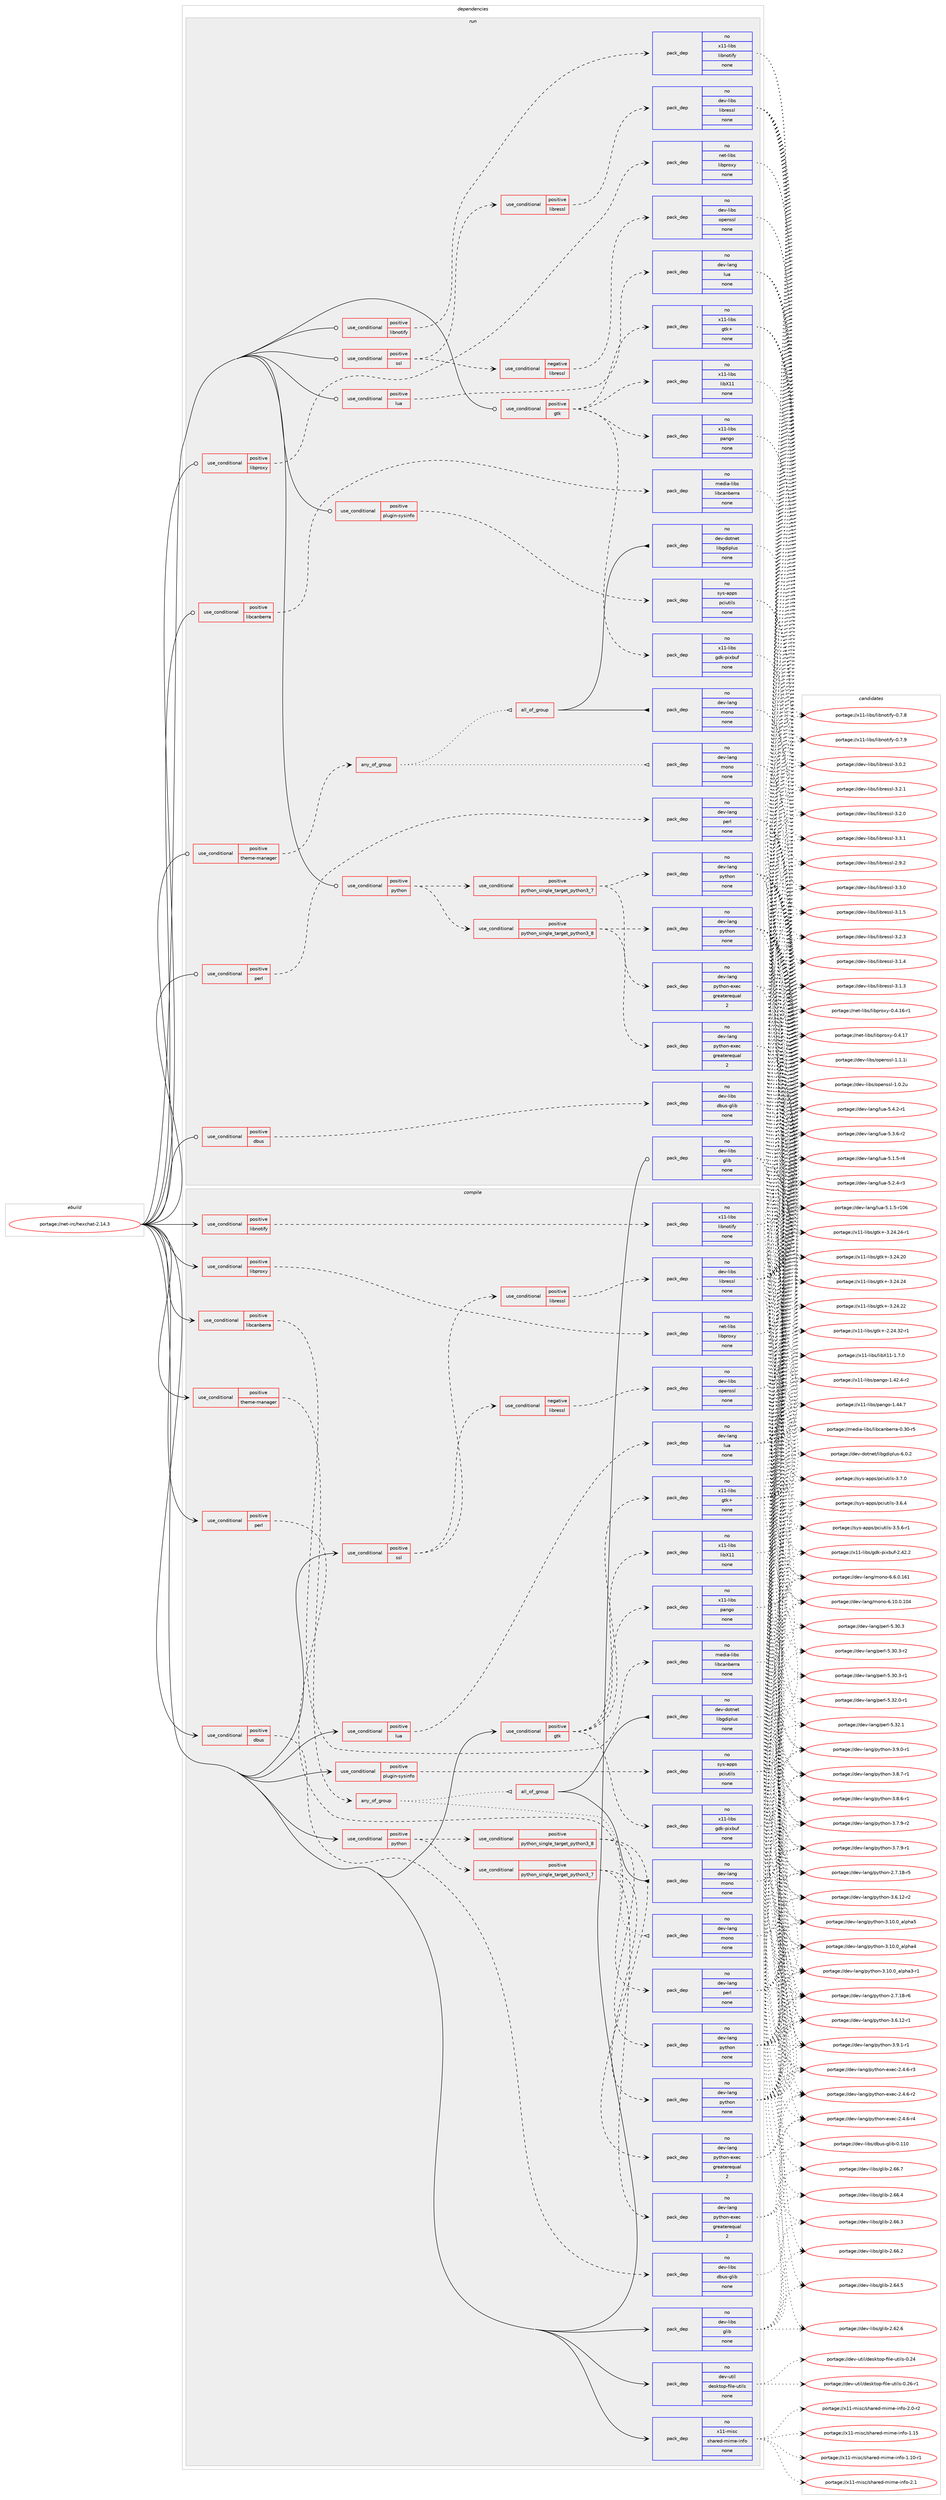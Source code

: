 digraph prolog {

# *************
# Graph options
# *************

newrank=true;
concentrate=true;
compound=true;
graph [rankdir=LR,fontname=Helvetica,fontsize=10,ranksep=1.5];#, ranksep=2.5, nodesep=0.2];
edge  [arrowhead=vee];
node  [fontname=Helvetica,fontsize=10];

# **********
# The ebuild
# **********

subgraph cluster_leftcol {
color=gray;
rank=same;
label=<<i>ebuild</i>>;
id [label="portage://net-irc/hexchat-2.14.3", color=red, width=4, href="../net-irc/hexchat-2.14.3.svg"];
}

# ****************
# The dependencies
# ****************

subgraph cluster_midcol {
color=gray;
label=<<i>dependencies</i>>;
subgraph cluster_compile {
fillcolor="#eeeeee";
style=filled;
label=<<i>compile</i>>;
subgraph cond5180 {
dependency17159 [label=<<TABLE BORDER="0" CELLBORDER="1" CELLSPACING="0" CELLPADDING="4"><TR><TD ROWSPAN="3" CELLPADDING="10">use_conditional</TD></TR><TR><TD>positive</TD></TR><TR><TD>dbus</TD></TR></TABLE>>, shape=none, color=red];
subgraph pack11810 {
dependency17160 [label=<<TABLE BORDER="0" CELLBORDER="1" CELLSPACING="0" CELLPADDING="4" WIDTH="220"><TR><TD ROWSPAN="6" CELLPADDING="30">pack_dep</TD></TR><TR><TD WIDTH="110">no</TD></TR><TR><TD>dev-libs</TD></TR><TR><TD>dbus-glib</TD></TR><TR><TD>none</TD></TR><TR><TD></TD></TR></TABLE>>, shape=none, color=blue];
}
dependency17159:e -> dependency17160:w [weight=20,style="dashed",arrowhead="vee"];
}
id:e -> dependency17159:w [weight=20,style="solid",arrowhead="vee"];
subgraph cond5181 {
dependency17161 [label=<<TABLE BORDER="0" CELLBORDER="1" CELLSPACING="0" CELLPADDING="4"><TR><TD ROWSPAN="3" CELLPADDING="10">use_conditional</TD></TR><TR><TD>positive</TD></TR><TR><TD>gtk</TD></TR></TABLE>>, shape=none, color=red];
subgraph pack11811 {
dependency17162 [label=<<TABLE BORDER="0" CELLBORDER="1" CELLSPACING="0" CELLPADDING="4" WIDTH="220"><TR><TD ROWSPAN="6" CELLPADDING="30">pack_dep</TD></TR><TR><TD WIDTH="110">no</TD></TR><TR><TD>x11-libs</TD></TR><TR><TD>gdk-pixbuf</TD></TR><TR><TD>none</TD></TR><TR><TD></TD></TR></TABLE>>, shape=none, color=blue];
}
dependency17161:e -> dependency17162:w [weight=20,style="dashed",arrowhead="vee"];
subgraph pack11812 {
dependency17163 [label=<<TABLE BORDER="0" CELLBORDER="1" CELLSPACING="0" CELLPADDING="4" WIDTH="220"><TR><TD ROWSPAN="6" CELLPADDING="30">pack_dep</TD></TR><TR><TD WIDTH="110">no</TD></TR><TR><TD>x11-libs</TD></TR><TR><TD>gtk+</TD></TR><TR><TD>none</TD></TR><TR><TD></TD></TR></TABLE>>, shape=none, color=blue];
}
dependency17161:e -> dependency17163:w [weight=20,style="dashed",arrowhead="vee"];
subgraph pack11813 {
dependency17164 [label=<<TABLE BORDER="0" CELLBORDER="1" CELLSPACING="0" CELLPADDING="4" WIDTH="220"><TR><TD ROWSPAN="6" CELLPADDING="30">pack_dep</TD></TR><TR><TD WIDTH="110">no</TD></TR><TR><TD>x11-libs</TD></TR><TR><TD>libX11</TD></TR><TR><TD>none</TD></TR><TR><TD></TD></TR></TABLE>>, shape=none, color=blue];
}
dependency17161:e -> dependency17164:w [weight=20,style="dashed",arrowhead="vee"];
subgraph pack11814 {
dependency17165 [label=<<TABLE BORDER="0" CELLBORDER="1" CELLSPACING="0" CELLPADDING="4" WIDTH="220"><TR><TD ROWSPAN="6" CELLPADDING="30">pack_dep</TD></TR><TR><TD WIDTH="110">no</TD></TR><TR><TD>x11-libs</TD></TR><TR><TD>pango</TD></TR><TR><TD>none</TD></TR><TR><TD></TD></TR></TABLE>>, shape=none, color=blue];
}
dependency17161:e -> dependency17165:w [weight=20,style="dashed",arrowhead="vee"];
}
id:e -> dependency17161:w [weight=20,style="solid",arrowhead="vee"];
subgraph cond5182 {
dependency17166 [label=<<TABLE BORDER="0" CELLBORDER="1" CELLSPACING="0" CELLPADDING="4"><TR><TD ROWSPAN="3" CELLPADDING="10">use_conditional</TD></TR><TR><TD>positive</TD></TR><TR><TD>libcanberra</TD></TR></TABLE>>, shape=none, color=red];
subgraph pack11815 {
dependency17167 [label=<<TABLE BORDER="0" CELLBORDER="1" CELLSPACING="0" CELLPADDING="4" WIDTH="220"><TR><TD ROWSPAN="6" CELLPADDING="30">pack_dep</TD></TR><TR><TD WIDTH="110">no</TD></TR><TR><TD>media-libs</TD></TR><TR><TD>libcanberra</TD></TR><TR><TD>none</TD></TR><TR><TD></TD></TR></TABLE>>, shape=none, color=blue];
}
dependency17166:e -> dependency17167:w [weight=20,style="dashed",arrowhead="vee"];
}
id:e -> dependency17166:w [weight=20,style="solid",arrowhead="vee"];
subgraph cond5183 {
dependency17168 [label=<<TABLE BORDER="0" CELLBORDER="1" CELLSPACING="0" CELLPADDING="4"><TR><TD ROWSPAN="3" CELLPADDING="10">use_conditional</TD></TR><TR><TD>positive</TD></TR><TR><TD>libnotify</TD></TR></TABLE>>, shape=none, color=red];
subgraph pack11816 {
dependency17169 [label=<<TABLE BORDER="0" CELLBORDER="1" CELLSPACING="0" CELLPADDING="4" WIDTH="220"><TR><TD ROWSPAN="6" CELLPADDING="30">pack_dep</TD></TR><TR><TD WIDTH="110">no</TD></TR><TR><TD>x11-libs</TD></TR><TR><TD>libnotify</TD></TR><TR><TD>none</TD></TR><TR><TD></TD></TR></TABLE>>, shape=none, color=blue];
}
dependency17168:e -> dependency17169:w [weight=20,style="dashed",arrowhead="vee"];
}
id:e -> dependency17168:w [weight=20,style="solid",arrowhead="vee"];
subgraph cond5184 {
dependency17170 [label=<<TABLE BORDER="0" CELLBORDER="1" CELLSPACING="0" CELLPADDING="4"><TR><TD ROWSPAN="3" CELLPADDING="10">use_conditional</TD></TR><TR><TD>positive</TD></TR><TR><TD>libproxy</TD></TR></TABLE>>, shape=none, color=red];
subgraph pack11817 {
dependency17171 [label=<<TABLE BORDER="0" CELLBORDER="1" CELLSPACING="0" CELLPADDING="4" WIDTH="220"><TR><TD ROWSPAN="6" CELLPADDING="30">pack_dep</TD></TR><TR><TD WIDTH="110">no</TD></TR><TR><TD>net-libs</TD></TR><TR><TD>libproxy</TD></TR><TR><TD>none</TD></TR><TR><TD></TD></TR></TABLE>>, shape=none, color=blue];
}
dependency17170:e -> dependency17171:w [weight=20,style="dashed",arrowhead="vee"];
}
id:e -> dependency17170:w [weight=20,style="solid",arrowhead="vee"];
subgraph cond5185 {
dependency17172 [label=<<TABLE BORDER="0" CELLBORDER="1" CELLSPACING="0" CELLPADDING="4"><TR><TD ROWSPAN="3" CELLPADDING="10">use_conditional</TD></TR><TR><TD>positive</TD></TR><TR><TD>lua</TD></TR></TABLE>>, shape=none, color=red];
subgraph pack11818 {
dependency17173 [label=<<TABLE BORDER="0" CELLBORDER="1" CELLSPACING="0" CELLPADDING="4" WIDTH="220"><TR><TD ROWSPAN="6" CELLPADDING="30">pack_dep</TD></TR><TR><TD WIDTH="110">no</TD></TR><TR><TD>dev-lang</TD></TR><TR><TD>lua</TD></TR><TR><TD>none</TD></TR><TR><TD></TD></TR></TABLE>>, shape=none, color=blue];
}
dependency17172:e -> dependency17173:w [weight=20,style="dashed",arrowhead="vee"];
}
id:e -> dependency17172:w [weight=20,style="solid",arrowhead="vee"];
subgraph cond5186 {
dependency17174 [label=<<TABLE BORDER="0" CELLBORDER="1" CELLSPACING="0" CELLPADDING="4"><TR><TD ROWSPAN="3" CELLPADDING="10">use_conditional</TD></TR><TR><TD>positive</TD></TR><TR><TD>perl</TD></TR></TABLE>>, shape=none, color=red];
subgraph pack11819 {
dependency17175 [label=<<TABLE BORDER="0" CELLBORDER="1" CELLSPACING="0" CELLPADDING="4" WIDTH="220"><TR><TD ROWSPAN="6" CELLPADDING="30">pack_dep</TD></TR><TR><TD WIDTH="110">no</TD></TR><TR><TD>dev-lang</TD></TR><TR><TD>perl</TD></TR><TR><TD>none</TD></TR><TR><TD></TD></TR></TABLE>>, shape=none, color=blue];
}
dependency17174:e -> dependency17175:w [weight=20,style="dashed",arrowhead="vee"];
}
id:e -> dependency17174:w [weight=20,style="solid",arrowhead="vee"];
subgraph cond5187 {
dependency17176 [label=<<TABLE BORDER="0" CELLBORDER="1" CELLSPACING="0" CELLPADDING="4"><TR><TD ROWSPAN="3" CELLPADDING="10">use_conditional</TD></TR><TR><TD>positive</TD></TR><TR><TD>plugin-sysinfo</TD></TR></TABLE>>, shape=none, color=red];
subgraph pack11820 {
dependency17177 [label=<<TABLE BORDER="0" CELLBORDER="1" CELLSPACING="0" CELLPADDING="4" WIDTH="220"><TR><TD ROWSPAN="6" CELLPADDING="30">pack_dep</TD></TR><TR><TD WIDTH="110">no</TD></TR><TR><TD>sys-apps</TD></TR><TR><TD>pciutils</TD></TR><TR><TD>none</TD></TR><TR><TD></TD></TR></TABLE>>, shape=none, color=blue];
}
dependency17176:e -> dependency17177:w [weight=20,style="dashed",arrowhead="vee"];
}
id:e -> dependency17176:w [weight=20,style="solid",arrowhead="vee"];
subgraph cond5188 {
dependency17178 [label=<<TABLE BORDER="0" CELLBORDER="1" CELLSPACING="0" CELLPADDING="4"><TR><TD ROWSPAN="3" CELLPADDING="10">use_conditional</TD></TR><TR><TD>positive</TD></TR><TR><TD>python</TD></TR></TABLE>>, shape=none, color=red];
subgraph cond5189 {
dependency17179 [label=<<TABLE BORDER="0" CELLBORDER="1" CELLSPACING="0" CELLPADDING="4"><TR><TD ROWSPAN="3" CELLPADDING="10">use_conditional</TD></TR><TR><TD>positive</TD></TR><TR><TD>python_single_target_python3_7</TD></TR></TABLE>>, shape=none, color=red];
subgraph pack11821 {
dependency17180 [label=<<TABLE BORDER="0" CELLBORDER="1" CELLSPACING="0" CELLPADDING="4" WIDTH="220"><TR><TD ROWSPAN="6" CELLPADDING="30">pack_dep</TD></TR><TR><TD WIDTH="110">no</TD></TR><TR><TD>dev-lang</TD></TR><TR><TD>python</TD></TR><TR><TD>none</TD></TR><TR><TD></TD></TR></TABLE>>, shape=none, color=blue];
}
dependency17179:e -> dependency17180:w [weight=20,style="dashed",arrowhead="vee"];
subgraph pack11822 {
dependency17181 [label=<<TABLE BORDER="0" CELLBORDER="1" CELLSPACING="0" CELLPADDING="4" WIDTH="220"><TR><TD ROWSPAN="6" CELLPADDING="30">pack_dep</TD></TR><TR><TD WIDTH="110">no</TD></TR><TR><TD>dev-lang</TD></TR><TR><TD>python-exec</TD></TR><TR><TD>greaterequal</TD></TR><TR><TD>2</TD></TR></TABLE>>, shape=none, color=blue];
}
dependency17179:e -> dependency17181:w [weight=20,style="dashed",arrowhead="vee"];
}
dependency17178:e -> dependency17179:w [weight=20,style="dashed",arrowhead="vee"];
subgraph cond5190 {
dependency17182 [label=<<TABLE BORDER="0" CELLBORDER="1" CELLSPACING="0" CELLPADDING="4"><TR><TD ROWSPAN="3" CELLPADDING="10">use_conditional</TD></TR><TR><TD>positive</TD></TR><TR><TD>python_single_target_python3_8</TD></TR></TABLE>>, shape=none, color=red];
subgraph pack11823 {
dependency17183 [label=<<TABLE BORDER="0" CELLBORDER="1" CELLSPACING="0" CELLPADDING="4" WIDTH="220"><TR><TD ROWSPAN="6" CELLPADDING="30">pack_dep</TD></TR><TR><TD WIDTH="110">no</TD></TR><TR><TD>dev-lang</TD></TR><TR><TD>python</TD></TR><TR><TD>none</TD></TR><TR><TD></TD></TR></TABLE>>, shape=none, color=blue];
}
dependency17182:e -> dependency17183:w [weight=20,style="dashed",arrowhead="vee"];
subgraph pack11824 {
dependency17184 [label=<<TABLE BORDER="0" CELLBORDER="1" CELLSPACING="0" CELLPADDING="4" WIDTH="220"><TR><TD ROWSPAN="6" CELLPADDING="30">pack_dep</TD></TR><TR><TD WIDTH="110">no</TD></TR><TR><TD>dev-lang</TD></TR><TR><TD>python-exec</TD></TR><TR><TD>greaterequal</TD></TR><TR><TD>2</TD></TR></TABLE>>, shape=none, color=blue];
}
dependency17182:e -> dependency17184:w [weight=20,style="dashed",arrowhead="vee"];
}
dependency17178:e -> dependency17182:w [weight=20,style="dashed",arrowhead="vee"];
}
id:e -> dependency17178:w [weight=20,style="solid",arrowhead="vee"];
subgraph cond5191 {
dependency17185 [label=<<TABLE BORDER="0" CELLBORDER="1" CELLSPACING="0" CELLPADDING="4"><TR><TD ROWSPAN="3" CELLPADDING="10">use_conditional</TD></TR><TR><TD>positive</TD></TR><TR><TD>ssl</TD></TR></TABLE>>, shape=none, color=red];
subgraph cond5192 {
dependency17186 [label=<<TABLE BORDER="0" CELLBORDER="1" CELLSPACING="0" CELLPADDING="4"><TR><TD ROWSPAN="3" CELLPADDING="10">use_conditional</TD></TR><TR><TD>negative</TD></TR><TR><TD>libressl</TD></TR></TABLE>>, shape=none, color=red];
subgraph pack11825 {
dependency17187 [label=<<TABLE BORDER="0" CELLBORDER="1" CELLSPACING="0" CELLPADDING="4" WIDTH="220"><TR><TD ROWSPAN="6" CELLPADDING="30">pack_dep</TD></TR><TR><TD WIDTH="110">no</TD></TR><TR><TD>dev-libs</TD></TR><TR><TD>openssl</TD></TR><TR><TD>none</TD></TR><TR><TD></TD></TR></TABLE>>, shape=none, color=blue];
}
dependency17186:e -> dependency17187:w [weight=20,style="dashed",arrowhead="vee"];
}
dependency17185:e -> dependency17186:w [weight=20,style="dashed",arrowhead="vee"];
subgraph cond5193 {
dependency17188 [label=<<TABLE BORDER="0" CELLBORDER="1" CELLSPACING="0" CELLPADDING="4"><TR><TD ROWSPAN="3" CELLPADDING="10">use_conditional</TD></TR><TR><TD>positive</TD></TR><TR><TD>libressl</TD></TR></TABLE>>, shape=none, color=red];
subgraph pack11826 {
dependency17189 [label=<<TABLE BORDER="0" CELLBORDER="1" CELLSPACING="0" CELLPADDING="4" WIDTH="220"><TR><TD ROWSPAN="6" CELLPADDING="30">pack_dep</TD></TR><TR><TD WIDTH="110">no</TD></TR><TR><TD>dev-libs</TD></TR><TR><TD>libressl</TD></TR><TR><TD>none</TD></TR><TR><TD></TD></TR></TABLE>>, shape=none, color=blue];
}
dependency17188:e -> dependency17189:w [weight=20,style="dashed",arrowhead="vee"];
}
dependency17185:e -> dependency17188:w [weight=20,style="dashed",arrowhead="vee"];
}
id:e -> dependency17185:w [weight=20,style="solid",arrowhead="vee"];
subgraph cond5194 {
dependency17190 [label=<<TABLE BORDER="0" CELLBORDER="1" CELLSPACING="0" CELLPADDING="4"><TR><TD ROWSPAN="3" CELLPADDING="10">use_conditional</TD></TR><TR><TD>positive</TD></TR><TR><TD>theme-manager</TD></TR></TABLE>>, shape=none, color=red];
subgraph any146 {
dependency17191 [label=<<TABLE BORDER="0" CELLBORDER="1" CELLSPACING="0" CELLPADDING="4"><TR><TD CELLPADDING="10">any_of_group</TD></TR></TABLE>>, shape=none, color=red];subgraph all26 {
dependency17192 [label=<<TABLE BORDER="0" CELLBORDER="1" CELLSPACING="0" CELLPADDING="4"><TR><TD CELLPADDING="10">all_of_group</TD></TR></TABLE>>, shape=none, color=red];subgraph pack11827 {
dependency17193 [label=<<TABLE BORDER="0" CELLBORDER="1" CELLSPACING="0" CELLPADDING="4" WIDTH="220"><TR><TD ROWSPAN="6" CELLPADDING="30">pack_dep</TD></TR><TR><TD WIDTH="110">no</TD></TR><TR><TD>dev-lang</TD></TR><TR><TD>mono</TD></TR><TR><TD>none</TD></TR><TR><TD></TD></TR></TABLE>>, shape=none, color=blue];
}
dependency17192:e -> dependency17193:w [weight=20,style="solid",arrowhead="inv"];
subgraph pack11828 {
dependency17194 [label=<<TABLE BORDER="0" CELLBORDER="1" CELLSPACING="0" CELLPADDING="4" WIDTH="220"><TR><TD ROWSPAN="6" CELLPADDING="30">pack_dep</TD></TR><TR><TD WIDTH="110">no</TD></TR><TR><TD>dev-dotnet</TD></TR><TR><TD>libgdiplus</TD></TR><TR><TD>none</TD></TR><TR><TD></TD></TR></TABLE>>, shape=none, color=blue];
}
dependency17192:e -> dependency17194:w [weight=20,style="solid",arrowhead="inv"];
}
dependency17191:e -> dependency17192:w [weight=20,style="dotted",arrowhead="oinv"];
subgraph pack11829 {
dependency17195 [label=<<TABLE BORDER="0" CELLBORDER="1" CELLSPACING="0" CELLPADDING="4" WIDTH="220"><TR><TD ROWSPAN="6" CELLPADDING="30">pack_dep</TD></TR><TR><TD WIDTH="110">no</TD></TR><TR><TD>dev-lang</TD></TR><TR><TD>mono</TD></TR><TR><TD>none</TD></TR><TR><TD></TD></TR></TABLE>>, shape=none, color=blue];
}
dependency17191:e -> dependency17195:w [weight=20,style="dotted",arrowhead="oinv"];
}
dependency17190:e -> dependency17191:w [weight=20,style="dashed",arrowhead="vee"];
}
id:e -> dependency17190:w [weight=20,style="solid",arrowhead="vee"];
subgraph pack11830 {
dependency17196 [label=<<TABLE BORDER="0" CELLBORDER="1" CELLSPACING="0" CELLPADDING="4" WIDTH="220"><TR><TD ROWSPAN="6" CELLPADDING="30">pack_dep</TD></TR><TR><TD WIDTH="110">no</TD></TR><TR><TD>dev-libs</TD></TR><TR><TD>glib</TD></TR><TR><TD>none</TD></TR><TR><TD></TD></TR></TABLE>>, shape=none, color=blue];
}
id:e -> dependency17196:w [weight=20,style="solid",arrowhead="vee"];
subgraph pack11831 {
dependency17197 [label=<<TABLE BORDER="0" CELLBORDER="1" CELLSPACING="0" CELLPADDING="4" WIDTH="220"><TR><TD ROWSPAN="6" CELLPADDING="30">pack_dep</TD></TR><TR><TD WIDTH="110">no</TD></TR><TR><TD>dev-util</TD></TR><TR><TD>desktop-file-utils</TD></TR><TR><TD>none</TD></TR><TR><TD></TD></TR></TABLE>>, shape=none, color=blue];
}
id:e -> dependency17197:w [weight=20,style="solid",arrowhead="vee"];
subgraph pack11832 {
dependency17198 [label=<<TABLE BORDER="0" CELLBORDER="1" CELLSPACING="0" CELLPADDING="4" WIDTH="220"><TR><TD ROWSPAN="6" CELLPADDING="30">pack_dep</TD></TR><TR><TD WIDTH="110">no</TD></TR><TR><TD>x11-misc</TD></TR><TR><TD>shared-mime-info</TD></TR><TR><TD>none</TD></TR><TR><TD></TD></TR></TABLE>>, shape=none, color=blue];
}
id:e -> dependency17198:w [weight=20,style="solid",arrowhead="vee"];
}
subgraph cluster_compileandrun {
fillcolor="#eeeeee";
style=filled;
label=<<i>compile and run</i>>;
}
subgraph cluster_run {
fillcolor="#eeeeee";
style=filled;
label=<<i>run</i>>;
subgraph cond5195 {
dependency17199 [label=<<TABLE BORDER="0" CELLBORDER="1" CELLSPACING="0" CELLPADDING="4"><TR><TD ROWSPAN="3" CELLPADDING="10">use_conditional</TD></TR><TR><TD>positive</TD></TR><TR><TD>dbus</TD></TR></TABLE>>, shape=none, color=red];
subgraph pack11833 {
dependency17200 [label=<<TABLE BORDER="0" CELLBORDER="1" CELLSPACING="0" CELLPADDING="4" WIDTH="220"><TR><TD ROWSPAN="6" CELLPADDING="30">pack_dep</TD></TR><TR><TD WIDTH="110">no</TD></TR><TR><TD>dev-libs</TD></TR><TR><TD>dbus-glib</TD></TR><TR><TD>none</TD></TR><TR><TD></TD></TR></TABLE>>, shape=none, color=blue];
}
dependency17199:e -> dependency17200:w [weight=20,style="dashed",arrowhead="vee"];
}
id:e -> dependency17199:w [weight=20,style="solid",arrowhead="odot"];
subgraph cond5196 {
dependency17201 [label=<<TABLE BORDER="0" CELLBORDER="1" CELLSPACING="0" CELLPADDING="4"><TR><TD ROWSPAN="3" CELLPADDING="10">use_conditional</TD></TR><TR><TD>positive</TD></TR><TR><TD>gtk</TD></TR></TABLE>>, shape=none, color=red];
subgraph pack11834 {
dependency17202 [label=<<TABLE BORDER="0" CELLBORDER="1" CELLSPACING="0" CELLPADDING="4" WIDTH="220"><TR><TD ROWSPAN="6" CELLPADDING="30">pack_dep</TD></TR><TR><TD WIDTH="110">no</TD></TR><TR><TD>x11-libs</TD></TR><TR><TD>gdk-pixbuf</TD></TR><TR><TD>none</TD></TR><TR><TD></TD></TR></TABLE>>, shape=none, color=blue];
}
dependency17201:e -> dependency17202:w [weight=20,style="dashed",arrowhead="vee"];
subgraph pack11835 {
dependency17203 [label=<<TABLE BORDER="0" CELLBORDER="1" CELLSPACING="0" CELLPADDING="4" WIDTH="220"><TR><TD ROWSPAN="6" CELLPADDING="30">pack_dep</TD></TR><TR><TD WIDTH="110">no</TD></TR><TR><TD>x11-libs</TD></TR><TR><TD>gtk+</TD></TR><TR><TD>none</TD></TR><TR><TD></TD></TR></TABLE>>, shape=none, color=blue];
}
dependency17201:e -> dependency17203:w [weight=20,style="dashed",arrowhead="vee"];
subgraph pack11836 {
dependency17204 [label=<<TABLE BORDER="0" CELLBORDER="1" CELLSPACING="0" CELLPADDING="4" WIDTH="220"><TR><TD ROWSPAN="6" CELLPADDING="30">pack_dep</TD></TR><TR><TD WIDTH="110">no</TD></TR><TR><TD>x11-libs</TD></TR><TR><TD>libX11</TD></TR><TR><TD>none</TD></TR><TR><TD></TD></TR></TABLE>>, shape=none, color=blue];
}
dependency17201:e -> dependency17204:w [weight=20,style="dashed",arrowhead="vee"];
subgraph pack11837 {
dependency17205 [label=<<TABLE BORDER="0" CELLBORDER="1" CELLSPACING="0" CELLPADDING="4" WIDTH="220"><TR><TD ROWSPAN="6" CELLPADDING="30">pack_dep</TD></TR><TR><TD WIDTH="110">no</TD></TR><TR><TD>x11-libs</TD></TR><TR><TD>pango</TD></TR><TR><TD>none</TD></TR><TR><TD></TD></TR></TABLE>>, shape=none, color=blue];
}
dependency17201:e -> dependency17205:w [weight=20,style="dashed",arrowhead="vee"];
}
id:e -> dependency17201:w [weight=20,style="solid",arrowhead="odot"];
subgraph cond5197 {
dependency17206 [label=<<TABLE BORDER="0" CELLBORDER="1" CELLSPACING="0" CELLPADDING="4"><TR><TD ROWSPAN="3" CELLPADDING="10">use_conditional</TD></TR><TR><TD>positive</TD></TR><TR><TD>libcanberra</TD></TR></TABLE>>, shape=none, color=red];
subgraph pack11838 {
dependency17207 [label=<<TABLE BORDER="0" CELLBORDER="1" CELLSPACING="0" CELLPADDING="4" WIDTH="220"><TR><TD ROWSPAN="6" CELLPADDING="30">pack_dep</TD></TR><TR><TD WIDTH="110">no</TD></TR><TR><TD>media-libs</TD></TR><TR><TD>libcanberra</TD></TR><TR><TD>none</TD></TR><TR><TD></TD></TR></TABLE>>, shape=none, color=blue];
}
dependency17206:e -> dependency17207:w [weight=20,style="dashed",arrowhead="vee"];
}
id:e -> dependency17206:w [weight=20,style="solid",arrowhead="odot"];
subgraph cond5198 {
dependency17208 [label=<<TABLE BORDER="0" CELLBORDER="1" CELLSPACING="0" CELLPADDING="4"><TR><TD ROWSPAN="3" CELLPADDING="10">use_conditional</TD></TR><TR><TD>positive</TD></TR><TR><TD>libnotify</TD></TR></TABLE>>, shape=none, color=red];
subgraph pack11839 {
dependency17209 [label=<<TABLE BORDER="0" CELLBORDER="1" CELLSPACING="0" CELLPADDING="4" WIDTH="220"><TR><TD ROWSPAN="6" CELLPADDING="30">pack_dep</TD></TR><TR><TD WIDTH="110">no</TD></TR><TR><TD>x11-libs</TD></TR><TR><TD>libnotify</TD></TR><TR><TD>none</TD></TR><TR><TD></TD></TR></TABLE>>, shape=none, color=blue];
}
dependency17208:e -> dependency17209:w [weight=20,style="dashed",arrowhead="vee"];
}
id:e -> dependency17208:w [weight=20,style="solid",arrowhead="odot"];
subgraph cond5199 {
dependency17210 [label=<<TABLE BORDER="0" CELLBORDER="1" CELLSPACING="0" CELLPADDING="4"><TR><TD ROWSPAN="3" CELLPADDING="10">use_conditional</TD></TR><TR><TD>positive</TD></TR><TR><TD>libproxy</TD></TR></TABLE>>, shape=none, color=red];
subgraph pack11840 {
dependency17211 [label=<<TABLE BORDER="0" CELLBORDER="1" CELLSPACING="0" CELLPADDING="4" WIDTH="220"><TR><TD ROWSPAN="6" CELLPADDING="30">pack_dep</TD></TR><TR><TD WIDTH="110">no</TD></TR><TR><TD>net-libs</TD></TR><TR><TD>libproxy</TD></TR><TR><TD>none</TD></TR><TR><TD></TD></TR></TABLE>>, shape=none, color=blue];
}
dependency17210:e -> dependency17211:w [weight=20,style="dashed",arrowhead="vee"];
}
id:e -> dependency17210:w [weight=20,style="solid",arrowhead="odot"];
subgraph cond5200 {
dependency17212 [label=<<TABLE BORDER="0" CELLBORDER="1" CELLSPACING="0" CELLPADDING="4"><TR><TD ROWSPAN="3" CELLPADDING="10">use_conditional</TD></TR><TR><TD>positive</TD></TR><TR><TD>lua</TD></TR></TABLE>>, shape=none, color=red];
subgraph pack11841 {
dependency17213 [label=<<TABLE BORDER="0" CELLBORDER="1" CELLSPACING="0" CELLPADDING="4" WIDTH="220"><TR><TD ROWSPAN="6" CELLPADDING="30">pack_dep</TD></TR><TR><TD WIDTH="110">no</TD></TR><TR><TD>dev-lang</TD></TR><TR><TD>lua</TD></TR><TR><TD>none</TD></TR><TR><TD></TD></TR></TABLE>>, shape=none, color=blue];
}
dependency17212:e -> dependency17213:w [weight=20,style="dashed",arrowhead="vee"];
}
id:e -> dependency17212:w [weight=20,style="solid",arrowhead="odot"];
subgraph cond5201 {
dependency17214 [label=<<TABLE BORDER="0" CELLBORDER="1" CELLSPACING="0" CELLPADDING="4"><TR><TD ROWSPAN="3" CELLPADDING="10">use_conditional</TD></TR><TR><TD>positive</TD></TR><TR><TD>perl</TD></TR></TABLE>>, shape=none, color=red];
subgraph pack11842 {
dependency17215 [label=<<TABLE BORDER="0" CELLBORDER="1" CELLSPACING="0" CELLPADDING="4" WIDTH="220"><TR><TD ROWSPAN="6" CELLPADDING="30">pack_dep</TD></TR><TR><TD WIDTH="110">no</TD></TR><TR><TD>dev-lang</TD></TR><TR><TD>perl</TD></TR><TR><TD>none</TD></TR><TR><TD></TD></TR></TABLE>>, shape=none, color=blue];
}
dependency17214:e -> dependency17215:w [weight=20,style="dashed",arrowhead="vee"];
}
id:e -> dependency17214:w [weight=20,style="solid",arrowhead="odot"];
subgraph cond5202 {
dependency17216 [label=<<TABLE BORDER="0" CELLBORDER="1" CELLSPACING="0" CELLPADDING="4"><TR><TD ROWSPAN="3" CELLPADDING="10">use_conditional</TD></TR><TR><TD>positive</TD></TR><TR><TD>plugin-sysinfo</TD></TR></TABLE>>, shape=none, color=red];
subgraph pack11843 {
dependency17217 [label=<<TABLE BORDER="0" CELLBORDER="1" CELLSPACING="0" CELLPADDING="4" WIDTH="220"><TR><TD ROWSPAN="6" CELLPADDING="30">pack_dep</TD></TR><TR><TD WIDTH="110">no</TD></TR><TR><TD>sys-apps</TD></TR><TR><TD>pciutils</TD></TR><TR><TD>none</TD></TR><TR><TD></TD></TR></TABLE>>, shape=none, color=blue];
}
dependency17216:e -> dependency17217:w [weight=20,style="dashed",arrowhead="vee"];
}
id:e -> dependency17216:w [weight=20,style="solid",arrowhead="odot"];
subgraph cond5203 {
dependency17218 [label=<<TABLE BORDER="0" CELLBORDER="1" CELLSPACING="0" CELLPADDING="4"><TR><TD ROWSPAN="3" CELLPADDING="10">use_conditional</TD></TR><TR><TD>positive</TD></TR><TR><TD>python</TD></TR></TABLE>>, shape=none, color=red];
subgraph cond5204 {
dependency17219 [label=<<TABLE BORDER="0" CELLBORDER="1" CELLSPACING="0" CELLPADDING="4"><TR><TD ROWSPAN="3" CELLPADDING="10">use_conditional</TD></TR><TR><TD>positive</TD></TR><TR><TD>python_single_target_python3_7</TD></TR></TABLE>>, shape=none, color=red];
subgraph pack11844 {
dependency17220 [label=<<TABLE BORDER="0" CELLBORDER="1" CELLSPACING="0" CELLPADDING="4" WIDTH="220"><TR><TD ROWSPAN="6" CELLPADDING="30">pack_dep</TD></TR><TR><TD WIDTH="110">no</TD></TR><TR><TD>dev-lang</TD></TR><TR><TD>python</TD></TR><TR><TD>none</TD></TR><TR><TD></TD></TR></TABLE>>, shape=none, color=blue];
}
dependency17219:e -> dependency17220:w [weight=20,style="dashed",arrowhead="vee"];
subgraph pack11845 {
dependency17221 [label=<<TABLE BORDER="0" CELLBORDER="1" CELLSPACING="0" CELLPADDING="4" WIDTH="220"><TR><TD ROWSPAN="6" CELLPADDING="30">pack_dep</TD></TR><TR><TD WIDTH="110">no</TD></TR><TR><TD>dev-lang</TD></TR><TR><TD>python-exec</TD></TR><TR><TD>greaterequal</TD></TR><TR><TD>2</TD></TR></TABLE>>, shape=none, color=blue];
}
dependency17219:e -> dependency17221:w [weight=20,style="dashed",arrowhead="vee"];
}
dependency17218:e -> dependency17219:w [weight=20,style="dashed",arrowhead="vee"];
subgraph cond5205 {
dependency17222 [label=<<TABLE BORDER="0" CELLBORDER="1" CELLSPACING="0" CELLPADDING="4"><TR><TD ROWSPAN="3" CELLPADDING="10">use_conditional</TD></TR><TR><TD>positive</TD></TR><TR><TD>python_single_target_python3_8</TD></TR></TABLE>>, shape=none, color=red];
subgraph pack11846 {
dependency17223 [label=<<TABLE BORDER="0" CELLBORDER="1" CELLSPACING="0" CELLPADDING="4" WIDTH="220"><TR><TD ROWSPAN="6" CELLPADDING="30">pack_dep</TD></TR><TR><TD WIDTH="110">no</TD></TR><TR><TD>dev-lang</TD></TR><TR><TD>python</TD></TR><TR><TD>none</TD></TR><TR><TD></TD></TR></TABLE>>, shape=none, color=blue];
}
dependency17222:e -> dependency17223:w [weight=20,style="dashed",arrowhead="vee"];
subgraph pack11847 {
dependency17224 [label=<<TABLE BORDER="0" CELLBORDER="1" CELLSPACING="0" CELLPADDING="4" WIDTH="220"><TR><TD ROWSPAN="6" CELLPADDING="30">pack_dep</TD></TR><TR><TD WIDTH="110">no</TD></TR><TR><TD>dev-lang</TD></TR><TR><TD>python-exec</TD></TR><TR><TD>greaterequal</TD></TR><TR><TD>2</TD></TR></TABLE>>, shape=none, color=blue];
}
dependency17222:e -> dependency17224:w [weight=20,style="dashed",arrowhead="vee"];
}
dependency17218:e -> dependency17222:w [weight=20,style="dashed",arrowhead="vee"];
}
id:e -> dependency17218:w [weight=20,style="solid",arrowhead="odot"];
subgraph cond5206 {
dependency17225 [label=<<TABLE BORDER="0" CELLBORDER="1" CELLSPACING="0" CELLPADDING="4"><TR><TD ROWSPAN="3" CELLPADDING="10">use_conditional</TD></TR><TR><TD>positive</TD></TR><TR><TD>ssl</TD></TR></TABLE>>, shape=none, color=red];
subgraph cond5207 {
dependency17226 [label=<<TABLE BORDER="0" CELLBORDER="1" CELLSPACING="0" CELLPADDING="4"><TR><TD ROWSPAN="3" CELLPADDING="10">use_conditional</TD></TR><TR><TD>negative</TD></TR><TR><TD>libressl</TD></TR></TABLE>>, shape=none, color=red];
subgraph pack11848 {
dependency17227 [label=<<TABLE BORDER="0" CELLBORDER="1" CELLSPACING="0" CELLPADDING="4" WIDTH="220"><TR><TD ROWSPAN="6" CELLPADDING="30">pack_dep</TD></TR><TR><TD WIDTH="110">no</TD></TR><TR><TD>dev-libs</TD></TR><TR><TD>openssl</TD></TR><TR><TD>none</TD></TR><TR><TD></TD></TR></TABLE>>, shape=none, color=blue];
}
dependency17226:e -> dependency17227:w [weight=20,style="dashed",arrowhead="vee"];
}
dependency17225:e -> dependency17226:w [weight=20,style="dashed",arrowhead="vee"];
subgraph cond5208 {
dependency17228 [label=<<TABLE BORDER="0" CELLBORDER="1" CELLSPACING="0" CELLPADDING="4"><TR><TD ROWSPAN="3" CELLPADDING="10">use_conditional</TD></TR><TR><TD>positive</TD></TR><TR><TD>libressl</TD></TR></TABLE>>, shape=none, color=red];
subgraph pack11849 {
dependency17229 [label=<<TABLE BORDER="0" CELLBORDER="1" CELLSPACING="0" CELLPADDING="4" WIDTH="220"><TR><TD ROWSPAN="6" CELLPADDING="30">pack_dep</TD></TR><TR><TD WIDTH="110">no</TD></TR><TR><TD>dev-libs</TD></TR><TR><TD>libressl</TD></TR><TR><TD>none</TD></TR><TR><TD></TD></TR></TABLE>>, shape=none, color=blue];
}
dependency17228:e -> dependency17229:w [weight=20,style="dashed",arrowhead="vee"];
}
dependency17225:e -> dependency17228:w [weight=20,style="dashed",arrowhead="vee"];
}
id:e -> dependency17225:w [weight=20,style="solid",arrowhead="odot"];
subgraph cond5209 {
dependency17230 [label=<<TABLE BORDER="0" CELLBORDER="1" CELLSPACING="0" CELLPADDING="4"><TR><TD ROWSPAN="3" CELLPADDING="10">use_conditional</TD></TR><TR><TD>positive</TD></TR><TR><TD>theme-manager</TD></TR></TABLE>>, shape=none, color=red];
subgraph any147 {
dependency17231 [label=<<TABLE BORDER="0" CELLBORDER="1" CELLSPACING="0" CELLPADDING="4"><TR><TD CELLPADDING="10">any_of_group</TD></TR></TABLE>>, shape=none, color=red];subgraph all27 {
dependency17232 [label=<<TABLE BORDER="0" CELLBORDER="1" CELLSPACING="0" CELLPADDING="4"><TR><TD CELLPADDING="10">all_of_group</TD></TR></TABLE>>, shape=none, color=red];subgraph pack11850 {
dependency17233 [label=<<TABLE BORDER="0" CELLBORDER="1" CELLSPACING="0" CELLPADDING="4" WIDTH="220"><TR><TD ROWSPAN="6" CELLPADDING="30">pack_dep</TD></TR><TR><TD WIDTH="110">no</TD></TR><TR><TD>dev-lang</TD></TR><TR><TD>mono</TD></TR><TR><TD>none</TD></TR><TR><TD></TD></TR></TABLE>>, shape=none, color=blue];
}
dependency17232:e -> dependency17233:w [weight=20,style="solid",arrowhead="inv"];
subgraph pack11851 {
dependency17234 [label=<<TABLE BORDER="0" CELLBORDER="1" CELLSPACING="0" CELLPADDING="4" WIDTH="220"><TR><TD ROWSPAN="6" CELLPADDING="30">pack_dep</TD></TR><TR><TD WIDTH="110">no</TD></TR><TR><TD>dev-dotnet</TD></TR><TR><TD>libgdiplus</TD></TR><TR><TD>none</TD></TR><TR><TD></TD></TR></TABLE>>, shape=none, color=blue];
}
dependency17232:e -> dependency17234:w [weight=20,style="solid",arrowhead="inv"];
}
dependency17231:e -> dependency17232:w [weight=20,style="dotted",arrowhead="oinv"];
subgraph pack11852 {
dependency17235 [label=<<TABLE BORDER="0" CELLBORDER="1" CELLSPACING="0" CELLPADDING="4" WIDTH="220"><TR><TD ROWSPAN="6" CELLPADDING="30">pack_dep</TD></TR><TR><TD WIDTH="110">no</TD></TR><TR><TD>dev-lang</TD></TR><TR><TD>mono</TD></TR><TR><TD>none</TD></TR><TR><TD></TD></TR></TABLE>>, shape=none, color=blue];
}
dependency17231:e -> dependency17235:w [weight=20,style="dotted",arrowhead="oinv"];
}
dependency17230:e -> dependency17231:w [weight=20,style="dashed",arrowhead="vee"];
}
id:e -> dependency17230:w [weight=20,style="solid",arrowhead="odot"];
subgraph pack11853 {
dependency17236 [label=<<TABLE BORDER="0" CELLBORDER="1" CELLSPACING="0" CELLPADDING="4" WIDTH="220"><TR><TD ROWSPAN="6" CELLPADDING="30">pack_dep</TD></TR><TR><TD WIDTH="110">no</TD></TR><TR><TD>dev-libs</TD></TR><TR><TD>glib</TD></TR><TR><TD>none</TD></TR><TR><TD></TD></TR></TABLE>>, shape=none, color=blue];
}
id:e -> dependency17236:w [weight=20,style="solid",arrowhead="odot"];
}
}

# **************
# The candidates
# **************

subgraph cluster_choices {
rank=same;
color=gray;
label=<<i>candidates</i>>;

subgraph choice11810 {
color=black;
nodesep=1;
choice100101118451081059811547100981171154510310810598454846494948 [label="portage://dev-libs/dbus-glib-0.110", color=red, width=4,href="../dev-libs/dbus-glib-0.110.svg"];
dependency17160:e -> choice100101118451081059811547100981171154510310810598454846494948:w [style=dotted,weight="100"];
}
subgraph choice11811 {
color=black;
nodesep=1;
choice1204949451081059811547103100107451121051209811710245504652504650 [label="portage://x11-libs/gdk-pixbuf-2.42.2", color=red, width=4,href="../x11-libs/gdk-pixbuf-2.42.2.svg"];
dependency17162:e -> choice1204949451081059811547103100107451121051209811710245504652504650:w [style=dotted,weight="100"];
}
subgraph choice11812 {
color=black;
nodesep=1;
choice12049494510810598115471031161074345514650524650524511449 [label="portage://x11-libs/gtk+-3.24.24-r1", color=red, width=4,href="../x11-libs/gtk+-3.24.24-r1.svg"];
choice1204949451081059811547103116107434551465052465052 [label="portage://x11-libs/gtk+-3.24.24", color=red, width=4,href="../x11-libs/gtk+-3.24.24.svg"];
choice1204949451081059811547103116107434551465052465050 [label="portage://x11-libs/gtk+-3.24.22", color=red, width=4,href="../x11-libs/gtk+-3.24.22.svg"];
choice1204949451081059811547103116107434551465052465048 [label="portage://x11-libs/gtk+-3.24.20", color=red, width=4,href="../x11-libs/gtk+-3.24.20.svg"];
choice12049494510810598115471031161074345504650524651504511449 [label="portage://x11-libs/gtk+-2.24.32-r1", color=red, width=4,href="../x11-libs/gtk+-2.24.32-r1.svg"];
dependency17163:e -> choice12049494510810598115471031161074345514650524650524511449:w [style=dotted,weight="100"];
dependency17163:e -> choice1204949451081059811547103116107434551465052465052:w [style=dotted,weight="100"];
dependency17163:e -> choice1204949451081059811547103116107434551465052465050:w [style=dotted,weight="100"];
dependency17163:e -> choice1204949451081059811547103116107434551465052465048:w [style=dotted,weight="100"];
dependency17163:e -> choice12049494510810598115471031161074345504650524651504511449:w [style=dotted,weight="100"];
}
subgraph choice11813 {
color=black;
nodesep=1;
choice120494945108105981154710810598884949454946554648 [label="portage://x11-libs/libX11-1.7.0", color=red, width=4,href="../x11-libs/libX11-1.7.0.svg"];
dependency17164:e -> choice120494945108105981154710810598884949454946554648:w [style=dotted,weight="100"];
}
subgraph choice11814 {
color=black;
nodesep=1;
choice12049494510810598115471129711010311145494652524655 [label="portage://x11-libs/pango-1.44.7", color=red, width=4,href="../x11-libs/pango-1.44.7.svg"];
choice120494945108105981154711297110103111454946525046524511450 [label="portage://x11-libs/pango-1.42.4-r2", color=red, width=4,href="../x11-libs/pango-1.42.4-r2.svg"];
dependency17165:e -> choice12049494510810598115471129711010311145494652524655:w [style=dotted,weight="100"];
dependency17165:e -> choice120494945108105981154711297110103111454946525046524511450:w [style=dotted,weight="100"];
}
subgraph choice11815 {
color=black;
nodesep=1;
choice10910110010597451081059811547108105989997110981011141149745484651484511453 [label="portage://media-libs/libcanberra-0.30-r5", color=red, width=4,href="../media-libs/libcanberra-0.30-r5.svg"];
dependency17167:e -> choice10910110010597451081059811547108105989997110981011141149745484651484511453:w [style=dotted,weight="100"];
}
subgraph choice11816 {
color=black;
nodesep=1;
choice120494945108105981154710810598110111116105102121454846554657 [label="portage://x11-libs/libnotify-0.7.9", color=red, width=4,href="../x11-libs/libnotify-0.7.9.svg"];
choice120494945108105981154710810598110111116105102121454846554656 [label="portage://x11-libs/libnotify-0.7.8", color=red, width=4,href="../x11-libs/libnotify-0.7.8.svg"];
dependency17169:e -> choice120494945108105981154710810598110111116105102121454846554657:w [style=dotted,weight="100"];
dependency17169:e -> choice120494945108105981154710810598110111116105102121454846554656:w [style=dotted,weight="100"];
}
subgraph choice11817 {
color=black;
nodesep=1;
choice1101011164510810598115471081059811211411112012145484652464955 [label="portage://net-libs/libproxy-0.4.17", color=red, width=4,href="../net-libs/libproxy-0.4.17.svg"];
choice11010111645108105981154710810598112114111120121454846524649544511449 [label="portage://net-libs/libproxy-0.4.16-r1", color=red, width=4,href="../net-libs/libproxy-0.4.16-r1.svg"];
dependency17171:e -> choice1101011164510810598115471081059811211411112012145484652464955:w [style=dotted,weight="100"];
dependency17171:e -> choice11010111645108105981154710810598112114111120121454846524649544511449:w [style=dotted,weight="100"];
}
subgraph choice11818 {
color=black;
nodesep=1;
choice100101118451089711010347108117974553465246504511449 [label="portage://dev-lang/lua-5.4.2-r1", color=red, width=4,href="../dev-lang/lua-5.4.2-r1.svg"];
choice100101118451089711010347108117974553465146544511450 [label="portage://dev-lang/lua-5.3.6-r2", color=red, width=4,href="../dev-lang/lua-5.3.6-r2.svg"];
choice100101118451089711010347108117974553465046524511451 [label="portage://dev-lang/lua-5.2.4-r3", color=red, width=4,href="../dev-lang/lua-5.2.4-r3.svg"];
choice100101118451089711010347108117974553464946534511452 [label="portage://dev-lang/lua-5.1.5-r4", color=red, width=4,href="../dev-lang/lua-5.1.5-r4.svg"];
choice1001011184510897110103471081179745534649465345114494854 [label="portage://dev-lang/lua-5.1.5-r106", color=red, width=4,href="../dev-lang/lua-5.1.5-r106.svg"];
dependency17173:e -> choice100101118451089711010347108117974553465246504511449:w [style=dotted,weight="100"];
dependency17173:e -> choice100101118451089711010347108117974553465146544511450:w [style=dotted,weight="100"];
dependency17173:e -> choice100101118451089711010347108117974553465046524511451:w [style=dotted,weight="100"];
dependency17173:e -> choice100101118451089711010347108117974553464946534511452:w [style=dotted,weight="100"];
dependency17173:e -> choice1001011184510897110103471081179745534649465345114494854:w [style=dotted,weight="100"];
}
subgraph choice11819 {
color=black;
nodesep=1;
choice10010111845108971101034711210111410845534651504649 [label="portage://dev-lang/perl-5.32.1", color=red, width=4,href="../dev-lang/perl-5.32.1.svg"];
choice100101118451089711010347112101114108455346515046484511449 [label="portage://dev-lang/perl-5.32.0-r1", color=red, width=4,href="../dev-lang/perl-5.32.0-r1.svg"];
choice100101118451089711010347112101114108455346514846514511450 [label="portage://dev-lang/perl-5.30.3-r2", color=red, width=4,href="../dev-lang/perl-5.30.3-r2.svg"];
choice100101118451089711010347112101114108455346514846514511449 [label="portage://dev-lang/perl-5.30.3-r1", color=red, width=4,href="../dev-lang/perl-5.30.3-r1.svg"];
choice10010111845108971101034711210111410845534651484651 [label="portage://dev-lang/perl-5.30.3", color=red, width=4,href="../dev-lang/perl-5.30.3.svg"];
dependency17175:e -> choice10010111845108971101034711210111410845534651504649:w [style=dotted,weight="100"];
dependency17175:e -> choice100101118451089711010347112101114108455346515046484511449:w [style=dotted,weight="100"];
dependency17175:e -> choice100101118451089711010347112101114108455346514846514511450:w [style=dotted,weight="100"];
dependency17175:e -> choice100101118451089711010347112101114108455346514846514511449:w [style=dotted,weight="100"];
dependency17175:e -> choice10010111845108971101034711210111410845534651484651:w [style=dotted,weight="100"];
}
subgraph choice11820 {
color=black;
nodesep=1;
choice11512111545971121121154711299105117116105108115455146554648 [label="portage://sys-apps/pciutils-3.7.0", color=red, width=4,href="../sys-apps/pciutils-3.7.0.svg"];
choice11512111545971121121154711299105117116105108115455146544652 [label="portage://sys-apps/pciutils-3.6.4", color=red, width=4,href="../sys-apps/pciutils-3.6.4.svg"];
choice115121115459711211211547112991051171161051081154551465346544511449 [label="portage://sys-apps/pciutils-3.5.6-r1", color=red, width=4,href="../sys-apps/pciutils-3.5.6-r1.svg"];
dependency17177:e -> choice11512111545971121121154711299105117116105108115455146554648:w [style=dotted,weight="100"];
dependency17177:e -> choice11512111545971121121154711299105117116105108115455146544652:w [style=dotted,weight="100"];
dependency17177:e -> choice115121115459711211211547112991051171161051081154551465346544511449:w [style=dotted,weight="100"];
}
subgraph choice11821 {
color=black;
nodesep=1;
choice1001011184510897110103471121211161041111104551465746494511449 [label="portage://dev-lang/python-3.9.1-r1", color=red, width=4,href="../dev-lang/python-3.9.1-r1.svg"];
choice1001011184510897110103471121211161041111104551465746484511449 [label="portage://dev-lang/python-3.9.0-r1", color=red, width=4,href="../dev-lang/python-3.9.0-r1.svg"];
choice1001011184510897110103471121211161041111104551465646554511449 [label="portage://dev-lang/python-3.8.7-r1", color=red, width=4,href="../dev-lang/python-3.8.7-r1.svg"];
choice1001011184510897110103471121211161041111104551465646544511449 [label="portage://dev-lang/python-3.8.6-r1", color=red, width=4,href="../dev-lang/python-3.8.6-r1.svg"];
choice1001011184510897110103471121211161041111104551465546574511450 [label="portage://dev-lang/python-3.7.9-r2", color=red, width=4,href="../dev-lang/python-3.7.9-r2.svg"];
choice1001011184510897110103471121211161041111104551465546574511449 [label="portage://dev-lang/python-3.7.9-r1", color=red, width=4,href="../dev-lang/python-3.7.9-r1.svg"];
choice100101118451089711010347112121116104111110455146544649504511450 [label="portage://dev-lang/python-3.6.12-r2", color=red, width=4,href="../dev-lang/python-3.6.12-r2.svg"];
choice100101118451089711010347112121116104111110455146544649504511449 [label="portage://dev-lang/python-3.6.12-r1", color=red, width=4,href="../dev-lang/python-3.6.12-r1.svg"];
choice1001011184510897110103471121211161041111104551464948464895971081121049753 [label="portage://dev-lang/python-3.10.0_alpha5", color=red, width=4,href="../dev-lang/python-3.10.0_alpha5.svg"];
choice1001011184510897110103471121211161041111104551464948464895971081121049752 [label="portage://dev-lang/python-3.10.0_alpha4", color=red, width=4,href="../dev-lang/python-3.10.0_alpha4.svg"];
choice10010111845108971101034711212111610411111045514649484648959710811210497514511449 [label="portage://dev-lang/python-3.10.0_alpha3-r1", color=red, width=4,href="../dev-lang/python-3.10.0_alpha3-r1.svg"];
choice100101118451089711010347112121116104111110455046554649564511454 [label="portage://dev-lang/python-2.7.18-r6", color=red, width=4,href="../dev-lang/python-2.7.18-r6.svg"];
choice100101118451089711010347112121116104111110455046554649564511453 [label="portage://dev-lang/python-2.7.18-r5", color=red, width=4,href="../dev-lang/python-2.7.18-r5.svg"];
dependency17180:e -> choice1001011184510897110103471121211161041111104551465746494511449:w [style=dotted,weight="100"];
dependency17180:e -> choice1001011184510897110103471121211161041111104551465746484511449:w [style=dotted,weight="100"];
dependency17180:e -> choice1001011184510897110103471121211161041111104551465646554511449:w [style=dotted,weight="100"];
dependency17180:e -> choice1001011184510897110103471121211161041111104551465646544511449:w [style=dotted,weight="100"];
dependency17180:e -> choice1001011184510897110103471121211161041111104551465546574511450:w [style=dotted,weight="100"];
dependency17180:e -> choice1001011184510897110103471121211161041111104551465546574511449:w [style=dotted,weight="100"];
dependency17180:e -> choice100101118451089711010347112121116104111110455146544649504511450:w [style=dotted,weight="100"];
dependency17180:e -> choice100101118451089711010347112121116104111110455146544649504511449:w [style=dotted,weight="100"];
dependency17180:e -> choice1001011184510897110103471121211161041111104551464948464895971081121049753:w [style=dotted,weight="100"];
dependency17180:e -> choice1001011184510897110103471121211161041111104551464948464895971081121049752:w [style=dotted,weight="100"];
dependency17180:e -> choice10010111845108971101034711212111610411111045514649484648959710811210497514511449:w [style=dotted,weight="100"];
dependency17180:e -> choice100101118451089711010347112121116104111110455046554649564511454:w [style=dotted,weight="100"];
dependency17180:e -> choice100101118451089711010347112121116104111110455046554649564511453:w [style=dotted,weight="100"];
}
subgraph choice11822 {
color=black;
nodesep=1;
choice10010111845108971101034711212111610411111045101120101994550465246544511452 [label="portage://dev-lang/python-exec-2.4.6-r4", color=red, width=4,href="../dev-lang/python-exec-2.4.6-r4.svg"];
choice10010111845108971101034711212111610411111045101120101994550465246544511451 [label="portage://dev-lang/python-exec-2.4.6-r3", color=red, width=4,href="../dev-lang/python-exec-2.4.6-r3.svg"];
choice10010111845108971101034711212111610411111045101120101994550465246544511450 [label="portage://dev-lang/python-exec-2.4.6-r2", color=red, width=4,href="../dev-lang/python-exec-2.4.6-r2.svg"];
dependency17181:e -> choice10010111845108971101034711212111610411111045101120101994550465246544511452:w [style=dotted,weight="100"];
dependency17181:e -> choice10010111845108971101034711212111610411111045101120101994550465246544511451:w [style=dotted,weight="100"];
dependency17181:e -> choice10010111845108971101034711212111610411111045101120101994550465246544511450:w [style=dotted,weight="100"];
}
subgraph choice11823 {
color=black;
nodesep=1;
choice1001011184510897110103471121211161041111104551465746494511449 [label="portage://dev-lang/python-3.9.1-r1", color=red, width=4,href="../dev-lang/python-3.9.1-r1.svg"];
choice1001011184510897110103471121211161041111104551465746484511449 [label="portage://dev-lang/python-3.9.0-r1", color=red, width=4,href="../dev-lang/python-3.9.0-r1.svg"];
choice1001011184510897110103471121211161041111104551465646554511449 [label="portage://dev-lang/python-3.8.7-r1", color=red, width=4,href="../dev-lang/python-3.8.7-r1.svg"];
choice1001011184510897110103471121211161041111104551465646544511449 [label="portage://dev-lang/python-3.8.6-r1", color=red, width=4,href="../dev-lang/python-3.8.6-r1.svg"];
choice1001011184510897110103471121211161041111104551465546574511450 [label="portage://dev-lang/python-3.7.9-r2", color=red, width=4,href="../dev-lang/python-3.7.9-r2.svg"];
choice1001011184510897110103471121211161041111104551465546574511449 [label="portage://dev-lang/python-3.7.9-r1", color=red, width=4,href="../dev-lang/python-3.7.9-r1.svg"];
choice100101118451089711010347112121116104111110455146544649504511450 [label="portage://dev-lang/python-3.6.12-r2", color=red, width=4,href="../dev-lang/python-3.6.12-r2.svg"];
choice100101118451089711010347112121116104111110455146544649504511449 [label="portage://dev-lang/python-3.6.12-r1", color=red, width=4,href="../dev-lang/python-3.6.12-r1.svg"];
choice1001011184510897110103471121211161041111104551464948464895971081121049753 [label="portage://dev-lang/python-3.10.0_alpha5", color=red, width=4,href="../dev-lang/python-3.10.0_alpha5.svg"];
choice1001011184510897110103471121211161041111104551464948464895971081121049752 [label="portage://dev-lang/python-3.10.0_alpha4", color=red, width=4,href="../dev-lang/python-3.10.0_alpha4.svg"];
choice10010111845108971101034711212111610411111045514649484648959710811210497514511449 [label="portage://dev-lang/python-3.10.0_alpha3-r1", color=red, width=4,href="../dev-lang/python-3.10.0_alpha3-r1.svg"];
choice100101118451089711010347112121116104111110455046554649564511454 [label="portage://dev-lang/python-2.7.18-r6", color=red, width=4,href="../dev-lang/python-2.7.18-r6.svg"];
choice100101118451089711010347112121116104111110455046554649564511453 [label="portage://dev-lang/python-2.7.18-r5", color=red, width=4,href="../dev-lang/python-2.7.18-r5.svg"];
dependency17183:e -> choice1001011184510897110103471121211161041111104551465746494511449:w [style=dotted,weight="100"];
dependency17183:e -> choice1001011184510897110103471121211161041111104551465746484511449:w [style=dotted,weight="100"];
dependency17183:e -> choice1001011184510897110103471121211161041111104551465646554511449:w [style=dotted,weight="100"];
dependency17183:e -> choice1001011184510897110103471121211161041111104551465646544511449:w [style=dotted,weight="100"];
dependency17183:e -> choice1001011184510897110103471121211161041111104551465546574511450:w [style=dotted,weight="100"];
dependency17183:e -> choice1001011184510897110103471121211161041111104551465546574511449:w [style=dotted,weight="100"];
dependency17183:e -> choice100101118451089711010347112121116104111110455146544649504511450:w [style=dotted,weight="100"];
dependency17183:e -> choice100101118451089711010347112121116104111110455146544649504511449:w [style=dotted,weight="100"];
dependency17183:e -> choice1001011184510897110103471121211161041111104551464948464895971081121049753:w [style=dotted,weight="100"];
dependency17183:e -> choice1001011184510897110103471121211161041111104551464948464895971081121049752:w [style=dotted,weight="100"];
dependency17183:e -> choice10010111845108971101034711212111610411111045514649484648959710811210497514511449:w [style=dotted,weight="100"];
dependency17183:e -> choice100101118451089711010347112121116104111110455046554649564511454:w [style=dotted,weight="100"];
dependency17183:e -> choice100101118451089711010347112121116104111110455046554649564511453:w [style=dotted,weight="100"];
}
subgraph choice11824 {
color=black;
nodesep=1;
choice10010111845108971101034711212111610411111045101120101994550465246544511452 [label="portage://dev-lang/python-exec-2.4.6-r4", color=red, width=4,href="../dev-lang/python-exec-2.4.6-r4.svg"];
choice10010111845108971101034711212111610411111045101120101994550465246544511451 [label="portage://dev-lang/python-exec-2.4.6-r3", color=red, width=4,href="../dev-lang/python-exec-2.4.6-r3.svg"];
choice10010111845108971101034711212111610411111045101120101994550465246544511450 [label="portage://dev-lang/python-exec-2.4.6-r2", color=red, width=4,href="../dev-lang/python-exec-2.4.6-r2.svg"];
dependency17184:e -> choice10010111845108971101034711212111610411111045101120101994550465246544511452:w [style=dotted,weight="100"];
dependency17184:e -> choice10010111845108971101034711212111610411111045101120101994550465246544511451:w [style=dotted,weight="100"];
dependency17184:e -> choice10010111845108971101034711212111610411111045101120101994550465246544511450:w [style=dotted,weight="100"];
}
subgraph choice11825 {
color=black;
nodesep=1;
choice100101118451081059811547111112101110115115108454946494649105 [label="portage://dev-libs/openssl-1.1.1i", color=red, width=4,href="../dev-libs/openssl-1.1.1i.svg"];
choice100101118451081059811547111112101110115115108454946484650117 [label="portage://dev-libs/openssl-1.0.2u", color=red, width=4,href="../dev-libs/openssl-1.0.2u.svg"];
dependency17187:e -> choice100101118451081059811547111112101110115115108454946494649105:w [style=dotted,weight="100"];
dependency17187:e -> choice100101118451081059811547111112101110115115108454946484650117:w [style=dotted,weight="100"];
}
subgraph choice11826 {
color=black;
nodesep=1;
choice10010111845108105981154710810598114101115115108455146514649 [label="portage://dev-libs/libressl-3.3.1", color=red, width=4,href="../dev-libs/libressl-3.3.1.svg"];
choice10010111845108105981154710810598114101115115108455146514648 [label="portage://dev-libs/libressl-3.3.0", color=red, width=4,href="../dev-libs/libressl-3.3.0.svg"];
choice10010111845108105981154710810598114101115115108455146504651 [label="portage://dev-libs/libressl-3.2.3", color=red, width=4,href="../dev-libs/libressl-3.2.3.svg"];
choice10010111845108105981154710810598114101115115108455146504649 [label="portage://dev-libs/libressl-3.2.1", color=red, width=4,href="../dev-libs/libressl-3.2.1.svg"];
choice10010111845108105981154710810598114101115115108455146504648 [label="portage://dev-libs/libressl-3.2.0", color=red, width=4,href="../dev-libs/libressl-3.2.0.svg"];
choice10010111845108105981154710810598114101115115108455146494653 [label="portage://dev-libs/libressl-3.1.5", color=red, width=4,href="../dev-libs/libressl-3.1.5.svg"];
choice10010111845108105981154710810598114101115115108455146494652 [label="portage://dev-libs/libressl-3.1.4", color=red, width=4,href="../dev-libs/libressl-3.1.4.svg"];
choice10010111845108105981154710810598114101115115108455146494651 [label="portage://dev-libs/libressl-3.1.3", color=red, width=4,href="../dev-libs/libressl-3.1.3.svg"];
choice10010111845108105981154710810598114101115115108455146484650 [label="portage://dev-libs/libressl-3.0.2", color=red, width=4,href="../dev-libs/libressl-3.0.2.svg"];
choice10010111845108105981154710810598114101115115108455046574650 [label="portage://dev-libs/libressl-2.9.2", color=red, width=4,href="../dev-libs/libressl-2.9.2.svg"];
dependency17189:e -> choice10010111845108105981154710810598114101115115108455146514649:w [style=dotted,weight="100"];
dependency17189:e -> choice10010111845108105981154710810598114101115115108455146514648:w [style=dotted,weight="100"];
dependency17189:e -> choice10010111845108105981154710810598114101115115108455146504651:w [style=dotted,weight="100"];
dependency17189:e -> choice10010111845108105981154710810598114101115115108455146504649:w [style=dotted,weight="100"];
dependency17189:e -> choice10010111845108105981154710810598114101115115108455146504648:w [style=dotted,weight="100"];
dependency17189:e -> choice10010111845108105981154710810598114101115115108455146494653:w [style=dotted,weight="100"];
dependency17189:e -> choice10010111845108105981154710810598114101115115108455146494652:w [style=dotted,weight="100"];
dependency17189:e -> choice10010111845108105981154710810598114101115115108455146494651:w [style=dotted,weight="100"];
dependency17189:e -> choice10010111845108105981154710810598114101115115108455146484650:w [style=dotted,weight="100"];
dependency17189:e -> choice10010111845108105981154710810598114101115115108455046574650:w [style=dotted,weight="100"];
}
subgraph choice11827 {
color=black;
nodesep=1;
choice10010111845108971101034710911111011145544654464846495449 [label="portage://dev-lang/mono-6.6.0.161", color=red, width=4,href="../dev-lang/mono-6.6.0.161.svg"];
choice1001011184510897110103471091111101114554464948464846494852 [label="portage://dev-lang/mono-6.10.0.104", color=red, width=4,href="../dev-lang/mono-6.10.0.104.svg"];
dependency17193:e -> choice10010111845108971101034710911111011145544654464846495449:w [style=dotted,weight="100"];
dependency17193:e -> choice1001011184510897110103471091111101114554464948464846494852:w [style=dotted,weight="100"];
}
subgraph choice11828 {
color=black;
nodesep=1;
choice100101118451001111161101011164710810598103100105112108117115455446484650 [label="portage://dev-dotnet/libgdiplus-6.0.2", color=red, width=4,href="../dev-dotnet/libgdiplus-6.0.2.svg"];
dependency17194:e -> choice100101118451001111161101011164710810598103100105112108117115455446484650:w [style=dotted,weight="100"];
}
subgraph choice11829 {
color=black;
nodesep=1;
choice10010111845108971101034710911111011145544654464846495449 [label="portage://dev-lang/mono-6.6.0.161", color=red, width=4,href="../dev-lang/mono-6.6.0.161.svg"];
choice1001011184510897110103471091111101114554464948464846494852 [label="portage://dev-lang/mono-6.10.0.104", color=red, width=4,href="../dev-lang/mono-6.10.0.104.svg"];
dependency17195:e -> choice10010111845108971101034710911111011145544654464846495449:w [style=dotted,weight="100"];
dependency17195:e -> choice1001011184510897110103471091111101114554464948464846494852:w [style=dotted,weight="100"];
}
subgraph choice11830 {
color=black;
nodesep=1;
choice1001011184510810598115471031081059845504654544655 [label="portage://dev-libs/glib-2.66.7", color=red, width=4,href="../dev-libs/glib-2.66.7.svg"];
choice1001011184510810598115471031081059845504654544652 [label="portage://dev-libs/glib-2.66.4", color=red, width=4,href="../dev-libs/glib-2.66.4.svg"];
choice1001011184510810598115471031081059845504654544651 [label="portage://dev-libs/glib-2.66.3", color=red, width=4,href="../dev-libs/glib-2.66.3.svg"];
choice1001011184510810598115471031081059845504654544650 [label="portage://dev-libs/glib-2.66.2", color=red, width=4,href="../dev-libs/glib-2.66.2.svg"];
choice1001011184510810598115471031081059845504654524653 [label="portage://dev-libs/glib-2.64.5", color=red, width=4,href="../dev-libs/glib-2.64.5.svg"];
choice1001011184510810598115471031081059845504654504654 [label="portage://dev-libs/glib-2.62.6", color=red, width=4,href="../dev-libs/glib-2.62.6.svg"];
dependency17196:e -> choice1001011184510810598115471031081059845504654544655:w [style=dotted,weight="100"];
dependency17196:e -> choice1001011184510810598115471031081059845504654544652:w [style=dotted,weight="100"];
dependency17196:e -> choice1001011184510810598115471031081059845504654544651:w [style=dotted,weight="100"];
dependency17196:e -> choice1001011184510810598115471031081059845504654544650:w [style=dotted,weight="100"];
dependency17196:e -> choice1001011184510810598115471031081059845504654524653:w [style=dotted,weight="100"];
dependency17196:e -> choice1001011184510810598115471031081059845504654504654:w [style=dotted,weight="100"];
}
subgraph choice11831 {
color=black;
nodesep=1;
choice1001011184511711610510847100101115107116111112451021051081014511711610510811545484650544511449 [label="portage://dev-util/desktop-file-utils-0.26-r1", color=red, width=4,href="../dev-util/desktop-file-utils-0.26-r1.svg"];
choice100101118451171161051084710010111510711611111245102105108101451171161051081154548465052 [label="portage://dev-util/desktop-file-utils-0.24", color=red, width=4,href="../dev-util/desktop-file-utils-0.24.svg"];
dependency17197:e -> choice1001011184511711610510847100101115107116111112451021051081014511711610510811545484650544511449:w [style=dotted,weight="100"];
dependency17197:e -> choice100101118451171161051084710010111510711611111245102105108101451171161051081154548465052:w [style=dotted,weight="100"];
}
subgraph choice11832 {
color=black;
nodesep=1;
choice120494945109105115994711510497114101100451091051091014510511010211145504649 [label="portage://x11-misc/shared-mime-info-2.1", color=red, width=4,href="../x11-misc/shared-mime-info-2.1.svg"];
choice1204949451091051159947115104971141011004510910510910145105110102111455046484511450 [label="portage://x11-misc/shared-mime-info-2.0-r2", color=red, width=4,href="../x11-misc/shared-mime-info-2.0-r2.svg"];
choice12049494510910511599471151049711410110045109105109101451051101021114549464953 [label="portage://x11-misc/shared-mime-info-1.15", color=red, width=4,href="../x11-misc/shared-mime-info-1.15.svg"];
choice120494945109105115994711510497114101100451091051091014510511010211145494649484511449 [label="portage://x11-misc/shared-mime-info-1.10-r1", color=red, width=4,href="../x11-misc/shared-mime-info-1.10-r1.svg"];
dependency17198:e -> choice120494945109105115994711510497114101100451091051091014510511010211145504649:w [style=dotted,weight="100"];
dependency17198:e -> choice1204949451091051159947115104971141011004510910510910145105110102111455046484511450:w [style=dotted,weight="100"];
dependency17198:e -> choice12049494510910511599471151049711410110045109105109101451051101021114549464953:w [style=dotted,weight="100"];
dependency17198:e -> choice120494945109105115994711510497114101100451091051091014510511010211145494649484511449:w [style=dotted,weight="100"];
}
subgraph choice11833 {
color=black;
nodesep=1;
choice100101118451081059811547100981171154510310810598454846494948 [label="portage://dev-libs/dbus-glib-0.110", color=red, width=4,href="../dev-libs/dbus-glib-0.110.svg"];
dependency17200:e -> choice100101118451081059811547100981171154510310810598454846494948:w [style=dotted,weight="100"];
}
subgraph choice11834 {
color=black;
nodesep=1;
choice1204949451081059811547103100107451121051209811710245504652504650 [label="portage://x11-libs/gdk-pixbuf-2.42.2", color=red, width=4,href="../x11-libs/gdk-pixbuf-2.42.2.svg"];
dependency17202:e -> choice1204949451081059811547103100107451121051209811710245504652504650:w [style=dotted,weight="100"];
}
subgraph choice11835 {
color=black;
nodesep=1;
choice12049494510810598115471031161074345514650524650524511449 [label="portage://x11-libs/gtk+-3.24.24-r1", color=red, width=4,href="../x11-libs/gtk+-3.24.24-r1.svg"];
choice1204949451081059811547103116107434551465052465052 [label="portage://x11-libs/gtk+-3.24.24", color=red, width=4,href="../x11-libs/gtk+-3.24.24.svg"];
choice1204949451081059811547103116107434551465052465050 [label="portage://x11-libs/gtk+-3.24.22", color=red, width=4,href="../x11-libs/gtk+-3.24.22.svg"];
choice1204949451081059811547103116107434551465052465048 [label="portage://x11-libs/gtk+-3.24.20", color=red, width=4,href="../x11-libs/gtk+-3.24.20.svg"];
choice12049494510810598115471031161074345504650524651504511449 [label="portage://x11-libs/gtk+-2.24.32-r1", color=red, width=4,href="../x11-libs/gtk+-2.24.32-r1.svg"];
dependency17203:e -> choice12049494510810598115471031161074345514650524650524511449:w [style=dotted,weight="100"];
dependency17203:e -> choice1204949451081059811547103116107434551465052465052:w [style=dotted,weight="100"];
dependency17203:e -> choice1204949451081059811547103116107434551465052465050:w [style=dotted,weight="100"];
dependency17203:e -> choice1204949451081059811547103116107434551465052465048:w [style=dotted,weight="100"];
dependency17203:e -> choice12049494510810598115471031161074345504650524651504511449:w [style=dotted,weight="100"];
}
subgraph choice11836 {
color=black;
nodesep=1;
choice120494945108105981154710810598884949454946554648 [label="portage://x11-libs/libX11-1.7.0", color=red, width=4,href="../x11-libs/libX11-1.7.0.svg"];
dependency17204:e -> choice120494945108105981154710810598884949454946554648:w [style=dotted,weight="100"];
}
subgraph choice11837 {
color=black;
nodesep=1;
choice12049494510810598115471129711010311145494652524655 [label="portage://x11-libs/pango-1.44.7", color=red, width=4,href="../x11-libs/pango-1.44.7.svg"];
choice120494945108105981154711297110103111454946525046524511450 [label="portage://x11-libs/pango-1.42.4-r2", color=red, width=4,href="../x11-libs/pango-1.42.4-r2.svg"];
dependency17205:e -> choice12049494510810598115471129711010311145494652524655:w [style=dotted,weight="100"];
dependency17205:e -> choice120494945108105981154711297110103111454946525046524511450:w [style=dotted,weight="100"];
}
subgraph choice11838 {
color=black;
nodesep=1;
choice10910110010597451081059811547108105989997110981011141149745484651484511453 [label="portage://media-libs/libcanberra-0.30-r5", color=red, width=4,href="../media-libs/libcanberra-0.30-r5.svg"];
dependency17207:e -> choice10910110010597451081059811547108105989997110981011141149745484651484511453:w [style=dotted,weight="100"];
}
subgraph choice11839 {
color=black;
nodesep=1;
choice120494945108105981154710810598110111116105102121454846554657 [label="portage://x11-libs/libnotify-0.7.9", color=red, width=4,href="../x11-libs/libnotify-0.7.9.svg"];
choice120494945108105981154710810598110111116105102121454846554656 [label="portage://x11-libs/libnotify-0.7.8", color=red, width=4,href="../x11-libs/libnotify-0.7.8.svg"];
dependency17209:e -> choice120494945108105981154710810598110111116105102121454846554657:w [style=dotted,weight="100"];
dependency17209:e -> choice120494945108105981154710810598110111116105102121454846554656:w [style=dotted,weight="100"];
}
subgraph choice11840 {
color=black;
nodesep=1;
choice1101011164510810598115471081059811211411112012145484652464955 [label="portage://net-libs/libproxy-0.4.17", color=red, width=4,href="../net-libs/libproxy-0.4.17.svg"];
choice11010111645108105981154710810598112114111120121454846524649544511449 [label="portage://net-libs/libproxy-0.4.16-r1", color=red, width=4,href="../net-libs/libproxy-0.4.16-r1.svg"];
dependency17211:e -> choice1101011164510810598115471081059811211411112012145484652464955:w [style=dotted,weight="100"];
dependency17211:e -> choice11010111645108105981154710810598112114111120121454846524649544511449:w [style=dotted,weight="100"];
}
subgraph choice11841 {
color=black;
nodesep=1;
choice100101118451089711010347108117974553465246504511449 [label="portage://dev-lang/lua-5.4.2-r1", color=red, width=4,href="../dev-lang/lua-5.4.2-r1.svg"];
choice100101118451089711010347108117974553465146544511450 [label="portage://dev-lang/lua-5.3.6-r2", color=red, width=4,href="../dev-lang/lua-5.3.6-r2.svg"];
choice100101118451089711010347108117974553465046524511451 [label="portage://dev-lang/lua-5.2.4-r3", color=red, width=4,href="../dev-lang/lua-5.2.4-r3.svg"];
choice100101118451089711010347108117974553464946534511452 [label="portage://dev-lang/lua-5.1.5-r4", color=red, width=4,href="../dev-lang/lua-5.1.5-r4.svg"];
choice1001011184510897110103471081179745534649465345114494854 [label="portage://dev-lang/lua-5.1.5-r106", color=red, width=4,href="../dev-lang/lua-5.1.5-r106.svg"];
dependency17213:e -> choice100101118451089711010347108117974553465246504511449:w [style=dotted,weight="100"];
dependency17213:e -> choice100101118451089711010347108117974553465146544511450:w [style=dotted,weight="100"];
dependency17213:e -> choice100101118451089711010347108117974553465046524511451:w [style=dotted,weight="100"];
dependency17213:e -> choice100101118451089711010347108117974553464946534511452:w [style=dotted,weight="100"];
dependency17213:e -> choice1001011184510897110103471081179745534649465345114494854:w [style=dotted,weight="100"];
}
subgraph choice11842 {
color=black;
nodesep=1;
choice10010111845108971101034711210111410845534651504649 [label="portage://dev-lang/perl-5.32.1", color=red, width=4,href="../dev-lang/perl-5.32.1.svg"];
choice100101118451089711010347112101114108455346515046484511449 [label="portage://dev-lang/perl-5.32.0-r1", color=red, width=4,href="../dev-lang/perl-5.32.0-r1.svg"];
choice100101118451089711010347112101114108455346514846514511450 [label="portage://dev-lang/perl-5.30.3-r2", color=red, width=4,href="../dev-lang/perl-5.30.3-r2.svg"];
choice100101118451089711010347112101114108455346514846514511449 [label="portage://dev-lang/perl-5.30.3-r1", color=red, width=4,href="../dev-lang/perl-5.30.3-r1.svg"];
choice10010111845108971101034711210111410845534651484651 [label="portage://dev-lang/perl-5.30.3", color=red, width=4,href="../dev-lang/perl-5.30.3.svg"];
dependency17215:e -> choice10010111845108971101034711210111410845534651504649:w [style=dotted,weight="100"];
dependency17215:e -> choice100101118451089711010347112101114108455346515046484511449:w [style=dotted,weight="100"];
dependency17215:e -> choice100101118451089711010347112101114108455346514846514511450:w [style=dotted,weight="100"];
dependency17215:e -> choice100101118451089711010347112101114108455346514846514511449:w [style=dotted,weight="100"];
dependency17215:e -> choice10010111845108971101034711210111410845534651484651:w [style=dotted,weight="100"];
}
subgraph choice11843 {
color=black;
nodesep=1;
choice11512111545971121121154711299105117116105108115455146554648 [label="portage://sys-apps/pciutils-3.7.0", color=red, width=4,href="../sys-apps/pciutils-3.7.0.svg"];
choice11512111545971121121154711299105117116105108115455146544652 [label="portage://sys-apps/pciutils-3.6.4", color=red, width=4,href="../sys-apps/pciutils-3.6.4.svg"];
choice115121115459711211211547112991051171161051081154551465346544511449 [label="portage://sys-apps/pciutils-3.5.6-r1", color=red, width=4,href="../sys-apps/pciutils-3.5.6-r1.svg"];
dependency17217:e -> choice11512111545971121121154711299105117116105108115455146554648:w [style=dotted,weight="100"];
dependency17217:e -> choice11512111545971121121154711299105117116105108115455146544652:w [style=dotted,weight="100"];
dependency17217:e -> choice115121115459711211211547112991051171161051081154551465346544511449:w [style=dotted,weight="100"];
}
subgraph choice11844 {
color=black;
nodesep=1;
choice1001011184510897110103471121211161041111104551465746494511449 [label="portage://dev-lang/python-3.9.1-r1", color=red, width=4,href="../dev-lang/python-3.9.1-r1.svg"];
choice1001011184510897110103471121211161041111104551465746484511449 [label="portage://dev-lang/python-3.9.0-r1", color=red, width=4,href="../dev-lang/python-3.9.0-r1.svg"];
choice1001011184510897110103471121211161041111104551465646554511449 [label="portage://dev-lang/python-3.8.7-r1", color=red, width=4,href="../dev-lang/python-3.8.7-r1.svg"];
choice1001011184510897110103471121211161041111104551465646544511449 [label="portage://dev-lang/python-3.8.6-r1", color=red, width=4,href="../dev-lang/python-3.8.6-r1.svg"];
choice1001011184510897110103471121211161041111104551465546574511450 [label="portage://dev-lang/python-3.7.9-r2", color=red, width=4,href="../dev-lang/python-3.7.9-r2.svg"];
choice1001011184510897110103471121211161041111104551465546574511449 [label="portage://dev-lang/python-3.7.9-r1", color=red, width=4,href="../dev-lang/python-3.7.9-r1.svg"];
choice100101118451089711010347112121116104111110455146544649504511450 [label="portage://dev-lang/python-3.6.12-r2", color=red, width=4,href="../dev-lang/python-3.6.12-r2.svg"];
choice100101118451089711010347112121116104111110455146544649504511449 [label="portage://dev-lang/python-3.6.12-r1", color=red, width=4,href="../dev-lang/python-3.6.12-r1.svg"];
choice1001011184510897110103471121211161041111104551464948464895971081121049753 [label="portage://dev-lang/python-3.10.0_alpha5", color=red, width=4,href="../dev-lang/python-3.10.0_alpha5.svg"];
choice1001011184510897110103471121211161041111104551464948464895971081121049752 [label="portage://dev-lang/python-3.10.0_alpha4", color=red, width=4,href="../dev-lang/python-3.10.0_alpha4.svg"];
choice10010111845108971101034711212111610411111045514649484648959710811210497514511449 [label="portage://dev-lang/python-3.10.0_alpha3-r1", color=red, width=4,href="../dev-lang/python-3.10.0_alpha3-r1.svg"];
choice100101118451089711010347112121116104111110455046554649564511454 [label="portage://dev-lang/python-2.7.18-r6", color=red, width=4,href="../dev-lang/python-2.7.18-r6.svg"];
choice100101118451089711010347112121116104111110455046554649564511453 [label="portage://dev-lang/python-2.7.18-r5", color=red, width=4,href="../dev-lang/python-2.7.18-r5.svg"];
dependency17220:e -> choice1001011184510897110103471121211161041111104551465746494511449:w [style=dotted,weight="100"];
dependency17220:e -> choice1001011184510897110103471121211161041111104551465746484511449:w [style=dotted,weight="100"];
dependency17220:e -> choice1001011184510897110103471121211161041111104551465646554511449:w [style=dotted,weight="100"];
dependency17220:e -> choice1001011184510897110103471121211161041111104551465646544511449:w [style=dotted,weight="100"];
dependency17220:e -> choice1001011184510897110103471121211161041111104551465546574511450:w [style=dotted,weight="100"];
dependency17220:e -> choice1001011184510897110103471121211161041111104551465546574511449:w [style=dotted,weight="100"];
dependency17220:e -> choice100101118451089711010347112121116104111110455146544649504511450:w [style=dotted,weight="100"];
dependency17220:e -> choice100101118451089711010347112121116104111110455146544649504511449:w [style=dotted,weight="100"];
dependency17220:e -> choice1001011184510897110103471121211161041111104551464948464895971081121049753:w [style=dotted,weight="100"];
dependency17220:e -> choice1001011184510897110103471121211161041111104551464948464895971081121049752:w [style=dotted,weight="100"];
dependency17220:e -> choice10010111845108971101034711212111610411111045514649484648959710811210497514511449:w [style=dotted,weight="100"];
dependency17220:e -> choice100101118451089711010347112121116104111110455046554649564511454:w [style=dotted,weight="100"];
dependency17220:e -> choice100101118451089711010347112121116104111110455046554649564511453:w [style=dotted,weight="100"];
}
subgraph choice11845 {
color=black;
nodesep=1;
choice10010111845108971101034711212111610411111045101120101994550465246544511452 [label="portage://dev-lang/python-exec-2.4.6-r4", color=red, width=4,href="../dev-lang/python-exec-2.4.6-r4.svg"];
choice10010111845108971101034711212111610411111045101120101994550465246544511451 [label="portage://dev-lang/python-exec-2.4.6-r3", color=red, width=4,href="../dev-lang/python-exec-2.4.6-r3.svg"];
choice10010111845108971101034711212111610411111045101120101994550465246544511450 [label="portage://dev-lang/python-exec-2.4.6-r2", color=red, width=4,href="../dev-lang/python-exec-2.4.6-r2.svg"];
dependency17221:e -> choice10010111845108971101034711212111610411111045101120101994550465246544511452:w [style=dotted,weight="100"];
dependency17221:e -> choice10010111845108971101034711212111610411111045101120101994550465246544511451:w [style=dotted,weight="100"];
dependency17221:e -> choice10010111845108971101034711212111610411111045101120101994550465246544511450:w [style=dotted,weight="100"];
}
subgraph choice11846 {
color=black;
nodesep=1;
choice1001011184510897110103471121211161041111104551465746494511449 [label="portage://dev-lang/python-3.9.1-r1", color=red, width=4,href="../dev-lang/python-3.9.1-r1.svg"];
choice1001011184510897110103471121211161041111104551465746484511449 [label="portage://dev-lang/python-3.9.0-r1", color=red, width=4,href="../dev-lang/python-3.9.0-r1.svg"];
choice1001011184510897110103471121211161041111104551465646554511449 [label="portage://dev-lang/python-3.8.7-r1", color=red, width=4,href="../dev-lang/python-3.8.7-r1.svg"];
choice1001011184510897110103471121211161041111104551465646544511449 [label="portage://dev-lang/python-3.8.6-r1", color=red, width=4,href="../dev-lang/python-3.8.6-r1.svg"];
choice1001011184510897110103471121211161041111104551465546574511450 [label="portage://dev-lang/python-3.7.9-r2", color=red, width=4,href="../dev-lang/python-3.7.9-r2.svg"];
choice1001011184510897110103471121211161041111104551465546574511449 [label="portage://dev-lang/python-3.7.9-r1", color=red, width=4,href="../dev-lang/python-3.7.9-r1.svg"];
choice100101118451089711010347112121116104111110455146544649504511450 [label="portage://dev-lang/python-3.6.12-r2", color=red, width=4,href="../dev-lang/python-3.6.12-r2.svg"];
choice100101118451089711010347112121116104111110455146544649504511449 [label="portage://dev-lang/python-3.6.12-r1", color=red, width=4,href="../dev-lang/python-3.6.12-r1.svg"];
choice1001011184510897110103471121211161041111104551464948464895971081121049753 [label="portage://dev-lang/python-3.10.0_alpha5", color=red, width=4,href="../dev-lang/python-3.10.0_alpha5.svg"];
choice1001011184510897110103471121211161041111104551464948464895971081121049752 [label="portage://dev-lang/python-3.10.0_alpha4", color=red, width=4,href="../dev-lang/python-3.10.0_alpha4.svg"];
choice10010111845108971101034711212111610411111045514649484648959710811210497514511449 [label="portage://dev-lang/python-3.10.0_alpha3-r1", color=red, width=4,href="../dev-lang/python-3.10.0_alpha3-r1.svg"];
choice100101118451089711010347112121116104111110455046554649564511454 [label="portage://dev-lang/python-2.7.18-r6", color=red, width=4,href="../dev-lang/python-2.7.18-r6.svg"];
choice100101118451089711010347112121116104111110455046554649564511453 [label="portage://dev-lang/python-2.7.18-r5", color=red, width=4,href="../dev-lang/python-2.7.18-r5.svg"];
dependency17223:e -> choice1001011184510897110103471121211161041111104551465746494511449:w [style=dotted,weight="100"];
dependency17223:e -> choice1001011184510897110103471121211161041111104551465746484511449:w [style=dotted,weight="100"];
dependency17223:e -> choice1001011184510897110103471121211161041111104551465646554511449:w [style=dotted,weight="100"];
dependency17223:e -> choice1001011184510897110103471121211161041111104551465646544511449:w [style=dotted,weight="100"];
dependency17223:e -> choice1001011184510897110103471121211161041111104551465546574511450:w [style=dotted,weight="100"];
dependency17223:e -> choice1001011184510897110103471121211161041111104551465546574511449:w [style=dotted,weight="100"];
dependency17223:e -> choice100101118451089711010347112121116104111110455146544649504511450:w [style=dotted,weight="100"];
dependency17223:e -> choice100101118451089711010347112121116104111110455146544649504511449:w [style=dotted,weight="100"];
dependency17223:e -> choice1001011184510897110103471121211161041111104551464948464895971081121049753:w [style=dotted,weight="100"];
dependency17223:e -> choice1001011184510897110103471121211161041111104551464948464895971081121049752:w [style=dotted,weight="100"];
dependency17223:e -> choice10010111845108971101034711212111610411111045514649484648959710811210497514511449:w [style=dotted,weight="100"];
dependency17223:e -> choice100101118451089711010347112121116104111110455046554649564511454:w [style=dotted,weight="100"];
dependency17223:e -> choice100101118451089711010347112121116104111110455046554649564511453:w [style=dotted,weight="100"];
}
subgraph choice11847 {
color=black;
nodesep=1;
choice10010111845108971101034711212111610411111045101120101994550465246544511452 [label="portage://dev-lang/python-exec-2.4.6-r4", color=red, width=4,href="../dev-lang/python-exec-2.4.6-r4.svg"];
choice10010111845108971101034711212111610411111045101120101994550465246544511451 [label="portage://dev-lang/python-exec-2.4.6-r3", color=red, width=4,href="../dev-lang/python-exec-2.4.6-r3.svg"];
choice10010111845108971101034711212111610411111045101120101994550465246544511450 [label="portage://dev-lang/python-exec-2.4.6-r2", color=red, width=4,href="../dev-lang/python-exec-2.4.6-r2.svg"];
dependency17224:e -> choice10010111845108971101034711212111610411111045101120101994550465246544511452:w [style=dotted,weight="100"];
dependency17224:e -> choice10010111845108971101034711212111610411111045101120101994550465246544511451:w [style=dotted,weight="100"];
dependency17224:e -> choice10010111845108971101034711212111610411111045101120101994550465246544511450:w [style=dotted,weight="100"];
}
subgraph choice11848 {
color=black;
nodesep=1;
choice100101118451081059811547111112101110115115108454946494649105 [label="portage://dev-libs/openssl-1.1.1i", color=red, width=4,href="../dev-libs/openssl-1.1.1i.svg"];
choice100101118451081059811547111112101110115115108454946484650117 [label="portage://dev-libs/openssl-1.0.2u", color=red, width=4,href="../dev-libs/openssl-1.0.2u.svg"];
dependency17227:e -> choice100101118451081059811547111112101110115115108454946494649105:w [style=dotted,weight="100"];
dependency17227:e -> choice100101118451081059811547111112101110115115108454946484650117:w [style=dotted,weight="100"];
}
subgraph choice11849 {
color=black;
nodesep=1;
choice10010111845108105981154710810598114101115115108455146514649 [label="portage://dev-libs/libressl-3.3.1", color=red, width=4,href="../dev-libs/libressl-3.3.1.svg"];
choice10010111845108105981154710810598114101115115108455146514648 [label="portage://dev-libs/libressl-3.3.0", color=red, width=4,href="../dev-libs/libressl-3.3.0.svg"];
choice10010111845108105981154710810598114101115115108455146504651 [label="portage://dev-libs/libressl-3.2.3", color=red, width=4,href="../dev-libs/libressl-3.2.3.svg"];
choice10010111845108105981154710810598114101115115108455146504649 [label="portage://dev-libs/libressl-3.2.1", color=red, width=4,href="../dev-libs/libressl-3.2.1.svg"];
choice10010111845108105981154710810598114101115115108455146504648 [label="portage://dev-libs/libressl-3.2.0", color=red, width=4,href="../dev-libs/libressl-3.2.0.svg"];
choice10010111845108105981154710810598114101115115108455146494653 [label="portage://dev-libs/libressl-3.1.5", color=red, width=4,href="../dev-libs/libressl-3.1.5.svg"];
choice10010111845108105981154710810598114101115115108455146494652 [label="portage://dev-libs/libressl-3.1.4", color=red, width=4,href="../dev-libs/libressl-3.1.4.svg"];
choice10010111845108105981154710810598114101115115108455146494651 [label="portage://dev-libs/libressl-3.1.3", color=red, width=4,href="../dev-libs/libressl-3.1.3.svg"];
choice10010111845108105981154710810598114101115115108455146484650 [label="portage://dev-libs/libressl-3.0.2", color=red, width=4,href="../dev-libs/libressl-3.0.2.svg"];
choice10010111845108105981154710810598114101115115108455046574650 [label="portage://dev-libs/libressl-2.9.2", color=red, width=4,href="../dev-libs/libressl-2.9.2.svg"];
dependency17229:e -> choice10010111845108105981154710810598114101115115108455146514649:w [style=dotted,weight="100"];
dependency17229:e -> choice10010111845108105981154710810598114101115115108455146514648:w [style=dotted,weight="100"];
dependency17229:e -> choice10010111845108105981154710810598114101115115108455146504651:w [style=dotted,weight="100"];
dependency17229:e -> choice10010111845108105981154710810598114101115115108455146504649:w [style=dotted,weight="100"];
dependency17229:e -> choice10010111845108105981154710810598114101115115108455146504648:w [style=dotted,weight="100"];
dependency17229:e -> choice10010111845108105981154710810598114101115115108455146494653:w [style=dotted,weight="100"];
dependency17229:e -> choice10010111845108105981154710810598114101115115108455146494652:w [style=dotted,weight="100"];
dependency17229:e -> choice10010111845108105981154710810598114101115115108455146494651:w [style=dotted,weight="100"];
dependency17229:e -> choice10010111845108105981154710810598114101115115108455146484650:w [style=dotted,weight="100"];
dependency17229:e -> choice10010111845108105981154710810598114101115115108455046574650:w [style=dotted,weight="100"];
}
subgraph choice11850 {
color=black;
nodesep=1;
choice10010111845108971101034710911111011145544654464846495449 [label="portage://dev-lang/mono-6.6.0.161", color=red, width=4,href="../dev-lang/mono-6.6.0.161.svg"];
choice1001011184510897110103471091111101114554464948464846494852 [label="portage://dev-lang/mono-6.10.0.104", color=red, width=4,href="../dev-lang/mono-6.10.0.104.svg"];
dependency17233:e -> choice10010111845108971101034710911111011145544654464846495449:w [style=dotted,weight="100"];
dependency17233:e -> choice1001011184510897110103471091111101114554464948464846494852:w [style=dotted,weight="100"];
}
subgraph choice11851 {
color=black;
nodesep=1;
choice100101118451001111161101011164710810598103100105112108117115455446484650 [label="portage://dev-dotnet/libgdiplus-6.0.2", color=red, width=4,href="../dev-dotnet/libgdiplus-6.0.2.svg"];
dependency17234:e -> choice100101118451001111161101011164710810598103100105112108117115455446484650:w [style=dotted,weight="100"];
}
subgraph choice11852 {
color=black;
nodesep=1;
choice10010111845108971101034710911111011145544654464846495449 [label="portage://dev-lang/mono-6.6.0.161", color=red, width=4,href="../dev-lang/mono-6.6.0.161.svg"];
choice1001011184510897110103471091111101114554464948464846494852 [label="portage://dev-lang/mono-6.10.0.104", color=red, width=4,href="../dev-lang/mono-6.10.0.104.svg"];
dependency17235:e -> choice10010111845108971101034710911111011145544654464846495449:w [style=dotted,weight="100"];
dependency17235:e -> choice1001011184510897110103471091111101114554464948464846494852:w [style=dotted,weight="100"];
}
subgraph choice11853 {
color=black;
nodesep=1;
choice1001011184510810598115471031081059845504654544655 [label="portage://dev-libs/glib-2.66.7", color=red, width=4,href="../dev-libs/glib-2.66.7.svg"];
choice1001011184510810598115471031081059845504654544652 [label="portage://dev-libs/glib-2.66.4", color=red, width=4,href="../dev-libs/glib-2.66.4.svg"];
choice1001011184510810598115471031081059845504654544651 [label="portage://dev-libs/glib-2.66.3", color=red, width=4,href="../dev-libs/glib-2.66.3.svg"];
choice1001011184510810598115471031081059845504654544650 [label="portage://dev-libs/glib-2.66.2", color=red, width=4,href="../dev-libs/glib-2.66.2.svg"];
choice1001011184510810598115471031081059845504654524653 [label="portage://dev-libs/glib-2.64.5", color=red, width=4,href="../dev-libs/glib-2.64.5.svg"];
choice1001011184510810598115471031081059845504654504654 [label="portage://dev-libs/glib-2.62.6", color=red, width=4,href="../dev-libs/glib-2.62.6.svg"];
dependency17236:e -> choice1001011184510810598115471031081059845504654544655:w [style=dotted,weight="100"];
dependency17236:e -> choice1001011184510810598115471031081059845504654544652:w [style=dotted,weight="100"];
dependency17236:e -> choice1001011184510810598115471031081059845504654544651:w [style=dotted,weight="100"];
dependency17236:e -> choice1001011184510810598115471031081059845504654544650:w [style=dotted,weight="100"];
dependency17236:e -> choice1001011184510810598115471031081059845504654524653:w [style=dotted,weight="100"];
dependency17236:e -> choice1001011184510810598115471031081059845504654504654:w [style=dotted,weight="100"];
}
}

}

